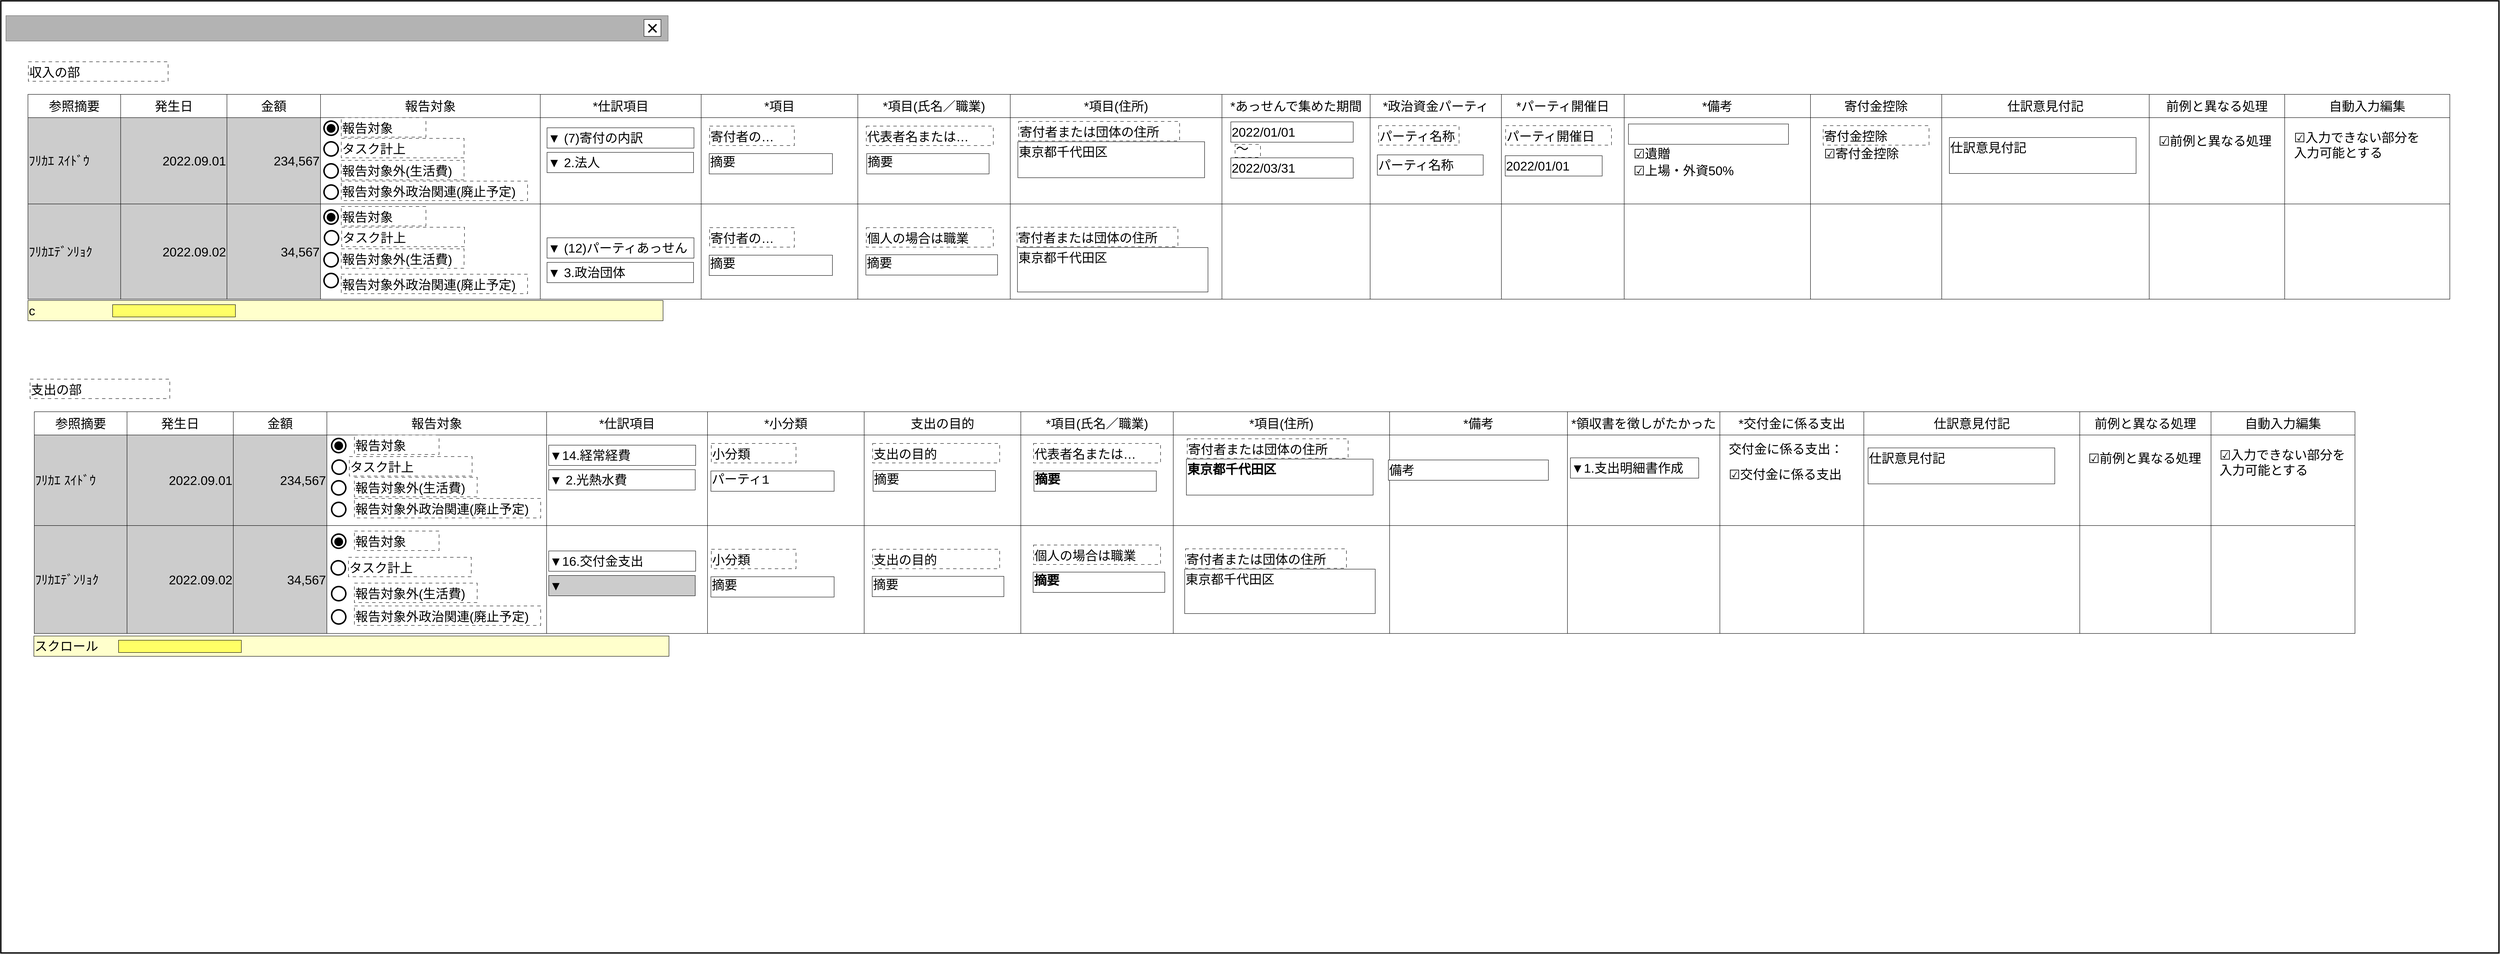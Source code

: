 <mxfile version="23.1.5" type="device">
  <diagram name="ページ1" id="LE8fIzdrHe0wcv1LTvfw">
    <mxGraphModel dx="8500" dy="6220" grid="1" gridSize="10" guides="1" tooltips="1" connect="1" arrows="1" fold="1" page="1" pageScale="1" pageWidth="1600" pageHeight="1200" math="0" shadow="0">
      <root>
        <mxCell id="0" />
        <mxCell id="cFaB45KztUIKXS-_cTrr-4" value="背景" style="locked=1;" parent="0" />
        <mxCell id="cFaB45KztUIKXS-_cTrr-5" value="" style="rounded=0;whiteSpace=wrap;html=1;strokeWidth=3;" parent="cFaB45KztUIKXS-_cTrr-4" vertex="1">
          <mxGeometry x="24" y="-1132" width="1556" height="1180" as="geometry" />
        </mxCell>
        <mxCell id="cFaB45KztUIKXS-_cTrr-8" value="" style="rounded=0;whiteSpace=wrap;html=1;" parent="cFaB45KztUIKXS-_cTrr-4" vertex="1">
          <mxGeometry x="853" y="-463" width="120" height="60" as="geometry" />
        </mxCell>
        <mxCell id="cFaB45KztUIKXS-_cTrr-9" value="ウインドウ" style="locked=1;" parent="0" />
        <mxCell id="cFaB45KztUIKXS-_cTrr-10" value="" style="rounded=0;whiteSpace=wrap;html=1;strokeWidth=3;" parent="cFaB45KztUIKXS-_cTrr-9" vertex="1">
          <mxGeometry x="10" y="-1160" width="5900" height="2250" as="geometry" />
        </mxCell>
        <mxCell id="cFaB45KztUIKXS-_cTrr-11" value="" style="rounded=0;whiteSpace=wrap;html=1;fillColor=#B3B3B3;fontColor=#333333;strokeColor=#666666;" parent="cFaB45KztUIKXS-_cTrr-9" vertex="1">
          <mxGeometry x="22" y="-1125" width="1564" height="60" as="geometry" />
        </mxCell>
        <mxCell id="cFaB45KztUIKXS-_cTrr-12" value="&lt;font style=&quot;font-size: 48px;&quot;&gt;×&lt;/font&gt;" style="rounded=0;whiteSpace=wrap;html=1;" parent="cFaB45KztUIKXS-_cTrr-9" vertex="1">
          <mxGeometry x="1529" y="-1116" width="40" height="40" as="geometry" />
        </mxCell>
        <mxCell id="cFaB45KztUIKXS-_cTrr-14" value="名称未設定レイヤ" style="" parent="0" />
        <mxCell id="35Jxl4VPEfu9oCo5N5gf-0" value="&lt;div style=&quot;&quot;&gt;&lt;font style=&quot;font-size: 30px;&quot;&gt;c&lt;/font&gt;&lt;/div&gt;" style="rounded=0;whiteSpace=wrap;html=1;align=left;verticalAlign=top;fillColor=#FFFFCC;" parent="cFaB45KztUIKXS-_cTrr-14" vertex="1">
          <mxGeometry x="74" y="-452" width="1500" height="48" as="geometry" />
        </mxCell>
        <mxCell id="35Jxl4VPEfu9oCo5N5gf-1" value="&lt;div style=&quot;&quot;&gt;&lt;br&gt;&lt;/div&gt;" style="rounded=0;whiteSpace=wrap;html=1;align=left;verticalAlign=top;fillColor=#FFFF66;" parent="cFaB45KztUIKXS-_cTrr-14" vertex="1">
          <mxGeometry x="274" y="-442" width="290" height="29" as="geometry" />
        </mxCell>
        <mxCell id="35Jxl4VPEfu9oCo5N5gf-2" value="&lt;span style=&quot;font-size: 30px;&quot;&gt;収入の部&lt;/span&gt;" style="rounded=0;whiteSpace=wrap;html=1;align=left;dashed=1;dashPattern=8 8;verticalAlign=bottom;" parent="cFaB45KztUIKXS-_cTrr-14" vertex="1">
          <mxGeometry x="75" y="-1016" width="330" height="46" as="geometry" />
        </mxCell>
        <mxCell id="35Jxl4VPEfu9oCo5N5gf-3" value="" style="childLayout=tableLayout;recursiveResize=0;shadow=0;fillColor=default;align=left;" parent="cFaB45KztUIKXS-_cTrr-14" vertex="1">
          <mxGeometry x="74" y="-939" width="5720" height="484.0" as="geometry" />
        </mxCell>
        <mxCell id="35Jxl4VPEfu9oCo5N5gf-4" value="" style="shape=tableRow;horizontal=0;startSize=0;swimlaneHead=0;swimlaneBody=0;top=0;left=0;bottom=0;right=0;dropTarget=0;collapsible=0;recursiveResize=0;expand=0;fontStyle=0;fillColor=none;strokeColor=inherit;" parent="35Jxl4VPEfu9oCo5N5gf-3" vertex="1">
          <mxGeometry width="5720" height="55" as="geometry" />
        </mxCell>
        <mxCell id="35Jxl4VPEfu9oCo5N5gf-5" value="&lt;span style=&quot;font-size: 30px;&quot;&gt;参照摘要&lt;/span&gt;" style="connectable=0;recursiveResize=0;strokeColor=inherit;fillColor=none;align=center;whiteSpace=wrap;html=1;" parent="35Jxl4VPEfu9oCo5N5gf-4" vertex="1">
          <mxGeometry width="219" height="55" as="geometry">
            <mxRectangle width="219" height="55" as="alternateBounds" />
          </mxGeometry>
        </mxCell>
        <mxCell id="35Jxl4VPEfu9oCo5N5gf-6" value="&lt;span style=&quot;font-size: 30px;&quot;&gt;発生日&lt;/span&gt;" style="connectable=0;recursiveResize=0;strokeColor=inherit;fillColor=none;align=center;whiteSpace=wrap;html=1;" parent="35Jxl4VPEfu9oCo5N5gf-4" vertex="1">
          <mxGeometry x="219" width="251" height="55" as="geometry">
            <mxRectangle width="251" height="55" as="alternateBounds" />
          </mxGeometry>
        </mxCell>
        <mxCell id="35Jxl4VPEfu9oCo5N5gf-7" value="&lt;font style=&quot;font-size: 30px;&quot;&gt;金額&lt;/font&gt;" style="connectable=0;recursiveResize=0;strokeColor=inherit;fillColor=none;align=center;whiteSpace=wrap;html=1;" parent="35Jxl4VPEfu9oCo5N5gf-4" vertex="1">
          <mxGeometry x="470" width="221" height="55" as="geometry">
            <mxRectangle width="221" height="55" as="alternateBounds" />
          </mxGeometry>
        </mxCell>
        <mxCell id="35Jxl4VPEfu9oCo5N5gf-8" value="&lt;span style=&quot;font-size: 30px;&quot;&gt;報告対象&lt;/span&gt;" style="connectable=0;recursiveResize=0;strokeColor=inherit;fillColor=none;align=center;whiteSpace=wrap;html=1;" parent="35Jxl4VPEfu9oCo5N5gf-4" vertex="1">
          <mxGeometry x="691" width="519" height="55" as="geometry">
            <mxRectangle width="519" height="55" as="alternateBounds" />
          </mxGeometry>
        </mxCell>
        <mxCell id="35Jxl4VPEfu9oCo5N5gf-9" value="&lt;font style=&quot;font-size: 30px;&quot;&gt;*仕訳項目&lt;/font&gt;" style="connectable=0;recursiveResize=0;strokeColor=inherit;fillColor=none;align=center;whiteSpace=wrap;html=1;" parent="35Jxl4VPEfu9oCo5N5gf-4" vertex="1">
          <mxGeometry x="1210" width="380" height="55" as="geometry">
            <mxRectangle width="380" height="55" as="alternateBounds" />
          </mxGeometry>
        </mxCell>
        <mxCell id="35Jxl4VPEfu9oCo5N5gf-10" value="&lt;span style=&quot;font-size: 30px;&quot;&gt;*項目&lt;/span&gt;" style="connectable=0;recursiveResize=0;strokeColor=inherit;fillColor=none;align=center;whiteSpace=wrap;html=1;" parent="35Jxl4VPEfu9oCo5N5gf-4" vertex="1">
          <mxGeometry x="1590" width="370" height="55" as="geometry">
            <mxRectangle width="370" height="55" as="alternateBounds" />
          </mxGeometry>
        </mxCell>
        <mxCell id="35Jxl4VPEfu9oCo5N5gf-11" value="&lt;span style=&quot;font-size: 30px;&quot;&gt;*項目(氏名／職業)&lt;/span&gt;" style="connectable=0;recursiveResize=0;strokeColor=inherit;fillColor=none;align=center;whiteSpace=wrap;html=1;" parent="35Jxl4VPEfu9oCo5N5gf-4" vertex="1">
          <mxGeometry x="1960" width="360" height="55" as="geometry">
            <mxRectangle width="360" height="55" as="alternateBounds" />
          </mxGeometry>
        </mxCell>
        <mxCell id="35Jxl4VPEfu9oCo5N5gf-12" value="&lt;font style=&quot;font-size: 30px;&quot;&gt;*項目(住所)&lt;/font&gt;" style="connectable=0;recursiveResize=0;strokeColor=inherit;fillColor=none;align=center;whiteSpace=wrap;html=1;" parent="35Jxl4VPEfu9oCo5N5gf-4" vertex="1">
          <mxGeometry x="2320" width="500" height="55" as="geometry">
            <mxRectangle width="500" height="55" as="alternateBounds" />
          </mxGeometry>
        </mxCell>
        <mxCell id="35Jxl4VPEfu9oCo5N5gf-13" value="&lt;font style=&quot;font-size: 30px;&quot;&gt;*あっせんで集めた期間&lt;/font&gt;" style="connectable=0;recursiveResize=0;strokeColor=inherit;fillColor=none;align=center;whiteSpace=wrap;html=1;" parent="35Jxl4VPEfu9oCo5N5gf-4" vertex="1">
          <mxGeometry x="2820" width="350" height="55" as="geometry">
            <mxRectangle width="350" height="55" as="alternateBounds" />
          </mxGeometry>
        </mxCell>
        <mxCell id="35Jxl4VPEfu9oCo5N5gf-14" value="&lt;font style=&quot;font-size: 30px;&quot;&gt;*政治資金パーティ&lt;/font&gt;" style="connectable=0;recursiveResize=0;strokeColor=inherit;fillColor=none;align=center;whiteSpace=wrap;html=1;" parent="35Jxl4VPEfu9oCo5N5gf-4" vertex="1">
          <mxGeometry x="3170" width="310" height="55" as="geometry">
            <mxRectangle width="310" height="55" as="alternateBounds" />
          </mxGeometry>
        </mxCell>
        <mxCell id="35Jxl4VPEfu9oCo5N5gf-89" value="&lt;font style=&quot;font-size: 30px;&quot;&gt;*パーティ開催日&lt;/font&gt;" style="connectable=0;recursiveResize=0;strokeColor=inherit;fillColor=none;align=center;whiteSpace=wrap;html=1;" parent="35Jxl4VPEfu9oCo5N5gf-4" vertex="1">
          <mxGeometry x="3480" width="290" height="55" as="geometry">
            <mxRectangle width="290" height="55" as="alternateBounds" />
          </mxGeometry>
        </mxCell>
        <mxCell id="35Jxl4VPEfu9oCo5N5gf-98" value="&lt;font style=&quot;font-size: 30px;&quot;&gt;*備考&lt;/font&gt;" style="connectable=0;recursiveResize=0;strokeColor=inherit;fillColor=none;align=center;whiteSpace=wrap;html=1;" parent="35Jxl4VPEfu9oCo5N5gf-4" vertex="1">
          <mxGeometry x="3770" width="440" height="55" as="geometry">
            <mxRectangle width="440" height="55" as="alternateBounds" />
          </mxGeometry>
        </mxCell>
        <mxCell id="35Jxl4VPEfu9oCo5N5gf-95" value="&lt;font style=&quot;font-size: 30px;&quot;&gt;寄付金控除&lt;/font&gt;" style="connectable=0;recursiveResize=0;strokeColor=inherit;fillColor=none;align=center;whiteSpace=wrap;html=1;" parent="35Jxl4VPEfu9oCo5N5gf-4" vertex="1">
          <mxGeometry x="4210" width="310" height="55" as="geometry">
            <mxRectangle width="310" height="55" as="alternateBounds" />
          </mxGeometry>
        </mxCell>
        <mxCell id="35Jxl4VPEfu9oCo5N5gf-92" value="&lt;font style=&quot;font-size: 30px;&quot;&gt;仕訳意見付記&lt;/font&gt;" style="connectable=0;recursiveResize=0;strokeColor=inherit;fillColor=none;align=center;whiteSpace=wrap;html=1;" parent="35Jxl4VPEfu9oCo5N5gf-4" vertex="1">
          <mxGeometry x="4520" width="490" height="55" as="geometry">
            <mxRectangle width="490" height="55" as="alternateBounds" />
          </mxGeometry>
        </mxCell>
        <mxCell id="35Jxl4VPEfu9oCo5N5gf-104" value="&lt;font style=&quot;font-size: 30px;&quot;&gt;前例と異なる処理&lt;/font&gt;" style="connectable=0;recursiveResize=0;strokeColor=inherit;fillColor=none;align=center;whiteSpace=wrap;html=1;" parent="35Jxl4VPEfu9oCo5N5gf-4" vertex="1">
          <mxGeometry x="5010" width="320" height="55" as="geometry">
            <mxRectangle width="320" height="55" as="alternateBounds" />
          </mxGeometry>
        </mxCell>
        <mxCell id="35Jxl4VPEfu9oCo5N5gf-101" value="&lt;font style=&quot;font-size: 30px;&quot;&gt;自動入力編集&lt;/font&gt;" style="connectable=0;recursiveResize=0;strokeColor=inherit;fillColor=none;align=center;whiteSpace=wrap;html=1;" parent="35Jxl4VPEfu9oCo5N5gf-4" vertex="1">
          <mxGeometry x="5330" width="390" height="55" as="geometry">
            <mxRectangle width="390" height="55" as="alternateBounds" />
          </mxGeometry>
        </mxCell>
        <mxCell id="35Jxl4VPEfu9oCo5N5gf-15" style="shape=tableRow;horizontal=0;startSize=0;swimlaneHead=0;swimlaneBody=0;top=0;left=0;bottom=0;right=0;dropTarget=0;collapsible=0;recursiveResize=0;expand=0;fontStyle=0;fillColor=none;strokeColor=inherit;" parent="35Jxl4VPEfu9oCo5N5gf-3" vertex="1">
          <mxGeometry y="55" width="5720" height="204" as="geometry" />
        </mxCell>
        <mxCell id="35Jxl4VPEfu9oCo5N5gf-16" value="&lt;span style=&quot;font-size: 30px;&quot;&gt;ﾌﾘｶｴ ｽｲﾄﾞｳ&lt;/span&gt;" style="connectable=0;recursiveResize=0;strokeColor=inherit;fillColor=#CCCCCC;align=left;whiteSpace=wrap;html=1;" parent="35Jxl4VPEfu9oCo5N5gf-15" vertex="1">
          <mxGeometry width="219" height="204" as="geometry">
            <mxRectangle width="219" height="204" as="alternateBounds" />
          </mxGeometry>
        </mxCell>
        <mxCell id="35Jxl4VPEfu9oCo5N5gf-17" value="&lt;font style=&quot;font-size: 30px;&quot;&gt;2022.09.01&lt;/font&gt;" style="connectable=0;recursiveResize=0;strokeColor=inherit;fillColor=#CCCCCC;align=right;whiteSpace=wrap;html=1;" parent="35Jxl4VPEfu9oCo5N5gf-15" vertex="1">
          <mxGeometry x="219" width="251" height="204" as="geometry">
            <mxRectangle width="251" height="204" as="alternateBounds" />
          </mxGeometry>
        </mxCell>
        <mxCell id="35Jxl4VPEfu9oCo5N5gf-18" value="&lt;font style=&quot;font-size: 30px;&quot;&gt;234,567&lt;/font&gt;" style="connectable=0;recursiveResize=0;align=right;whiteSpace=wrap;html=1;fillColor=#CCCCCC;" parent="35Jxl4VPEfu9oCo5N5gf-15" vertex="1">
          <mxGeometry x="470" width="221" height="204" as="geometry">
            <mxRectangle width="221" height="204" as="alternateBounds" />
          </mxGeometry>
        </mxCell>
        <mxCell id="35Jxl4VPEfu9oCo5N5gf-19" value="" style="connectable=0;recursiveResize=0;strokeColor=inherit;fillColor=none;align=center;whiteSpace=wrap;html=1;" parent="35Jxl4VPEfu9oCo5N5gf-15" vertex="1">
          <mxGeometry x="691" width="519" height="204" as="geometry">
            <mxRectangle width="519" height="204" as="alternateBounds" />
          </mxGeometry>
        </mxCell>
        <mxCell id="35Jxl4VPEfu9oCo5N5gf-20" style="connectable=0;recursiveResize=0;strokeColor=inherit;fillColor=none;align=center;whiteSpace=wrap;html=1;" parent="35Jxl4VPEfu9oCo5N5gf-15" vertex="1">
          <mxGeometry x="1210" width="380" height="204" as="geometry">
            <mxRectangle width="380" height="204" as="alternateBounds" />
          </mxGeometry>
        </mxCell>
        <mxCell id="35Jxl4VPEfu9oCo5N5gf-21" style="connectable=0;recursiveResize=0;strokeColor=inherit;fillColor=none;align=center;whiteSpace=wrap;html=1;" parent="35Jxl4VPEfu9oCo5N5gf-15" vertex="1">
          <mxGeometry x="1590" width="370" height="204" as="geometry">
            <mxRectangle width="370" height="204" as="alternateBounds" />
          </mxGeometry>
        </mxCell>
        <mxCell id="35Jxl4VPEfu9oCo5N5gf-22" style="connectable=0;recursiveResize=0;strokeColor=inherit;fillColor=none;align=center;whiteSpace=wrap;html=1;" parent="35Jxl4VPEfu9oCo5N5gf-15" vertex="1">
          <mxGeometry x="1960" width="360" height="204" as="geometry">
            <mxRectangle width="360" height="204" as="alternateBounds" />
          </mxGeometry>
        </mxCell>
        <mxCell id="35Jxl4VPEfu9oCo5N5gf-23" style="connectable=0;recursiveResize=0;strokeColor=inherit;fillColor=none;align=center;whiteSpace=wrap;html=1;" parent="35Jxl4VPEfu9oCo5N5gf-15" vertex="1">
          <mxGeometry x="2320" width="500" height="204" as="geometry">
            <mxRectangle width="500" height="204" as="alternateBounds" />
          </mxGeometry>
        </mxCell>
        <mxCell id="35Jxl4VPEfu9oCo5N5gf-24" style="connectable=0;recursiveResize=0;strokeColor=inherit;fillColor=none;align=center;whiteSpace=wrap;html=1;" parent="35Jxl4VPEfu9oCo5N5gf-15" vertex="1">
          <mxGeometry x="2820" width="350" height="204" as="geometry">
            <mxRectangle width="350" height="204" as="alternateBounds" />
          </mxGeometry>
        </mxCell>
        <mxCell id="35Jxl4VPEfu9oCo5N5gf-25" style="connectable=0;recursiveResize=0;strokeColor=inherit;fillColor=none;align=center;whiteSpace=wrap;html=1;" parent="35Jxl4VPEfu9oCo5N5gf-15" vertex="1">
          <mxGeometry x="3170" width="310" height="204" as="geometry">
            <mxRectangle width="310" height="204" as="alternateBounds" />
          </mxGeometry>
        </mxCell>
        <mxCell id="35Jxl4VPEfu9oCo5N5gf-90" style="connectable=0;recursiveResize=0;strokeColor=inherit;fillColor=none;align=center;whiteSpace=wrap;html=1;" parent="35Jxl4VPEfu9oCo5N5gf-15" vertex="1">
          <mxGeometry x="3480" width="290" height="204" as="geometry">
            <mxRectangle width="290" height="204" as="alternateBounds" />
          </mxGeometry>
        </mxCell>
        <mxCell id="35Jxl4VPEfu9oCo5N5gf-99" style="connectable=0;recursiveResize=0;strokeColor=inherit;fillColor=none;align=center;whiteSpace=wrap;html=1;" parent="35Jxl4VPEfu9oCo5N5gf-15" vertex="1">
          <mxGeometry x="3770" width="440" height="204" as="geometry">
            <mxRectangle width="440" height="204" as="alternateBounds" />
          </mxGeometry>
        </mxCell>
        <mxCell id="35Jxl4VPEfu9oCo5N5gf-96" style="connectable=0;recursiveResize=0;strokeColor=inherit;fillColor=none;align=center;whiteSpace=wrap;html=1;" parent="35Jxl4VPEfu9oCo5N5gf-15" vertex="1">
          <mxGeometry x="4210" width="310" height="204" as="geometry">
            <mxRectangle width="310" height="204" as="alternateBounds" />
          </mxGeometry>
        </mxCell>
        <mxCell id="35Jxl4VPEfu9oCo5N5gf-93" style="connectable=0;recursiveResize=0;strokeColor=inherit;fillColor=none;align=center;whiteSpace=wrap;html=1;" parent="35Jxl4VPEfu9oCo5N5gf-15" vertex="1">
          <mxGeometry x="4520" width="490" height="204" as="geometry">
            <mxRectangle width="490" height="204" as="alternateBounds" />
          </mxGeometry>
        </mxCell>
        <mxCell id="35Jxl4VPEfu9oCo5N5gf-105" style="connectable=0;recursiveResize=0;strokeColor=inherit;fillColor=none;align=center;whiteSpace=wrap;html=1;" parent="35Jxl4VPEfu9oCo5N5gf-15" vertex="1">
          <mxGeometry x="5010" width="320" height="204" as="geometry">
            <mxRectangle width="320" height="204" as="alternateBounds" />
          </mxGeometry>
        </mxCell>
        <mxCell id="35Jxl4VPEfu9oCo5N5gf-102" style="connectable=0;recursiveResize=0;strokeColor=inherit;fillColor=none;align=center;whiteSpace=wrap;html=1;" parent="35Jxl4VPEfu9oCo5N5gf-15" vertex="1">
          <mxGeometry x="5330" width="390" height="204" as="geometry">
            <mxRectangle width="390" height="204" as="alternateBounds" />
          </mxGeometry>
        </mxCell>
        <mxCell id="35Jxl4VPEfu9oCo5N5gf-26" style="shape=tableRow;horizontal=0;startSize=0;swimlaneHead=0;swimlaneBody=0;top=0;left=0;bottom=0;right=0;dropTarget=0;collapsible=0;recursiveResize=0;expand=0;fontStyle=0;fillColor=none;strokeColor=inherit;" parent="35Jxl4VPEfu9oCo5N5gf-3" vertex="1">
          <mxGeometry y="259" width="5720" height="225" as="geometry" />
        </mxCell>
        <mxCell id="35Jxl4VPEfu9oCo5N5gf-27" value="&lt;font style=&quot;font-size: 30px;&quot;&gt;ﾌﾘｶｴﾃﾞﾝﾘｮｸ&lt;/font&gt;" style="connectable=0;recursiveResize=0;strokeColor=inherit;fillColor=#CCCCCC;align=left;whiteSpace=wrap;html=1;" parent="35Jxl4VPEfu9oCo5N5gf-26" vertex="1">
          <mxGeometry width="219" height="225" as="geometry">
            <mxRectangle width="219" height="225" as="alternateBounds" />
          </mxGeometry>
        </mxCell>
        <mxCell id="35Jxl4VPEfu9oCo5N5gf-28" value="&lt;font style=&quot;font-size: 30px;&quot;&gt;2022.09.02&lt;/font&gt;" style="connectable=0;recursiveResize=0;strokeColor=inherit;fillColor=#CCCCCC;align=right;whiteSpace=wrap;html=1;" parent="35Jxl4VPEfu9oCo5N5gf-26" vertex="1">
          <mxGeometry x="219" width="251" height="225" as="geometry">
            <mxRectangle width="251" height="225" as="alternateBounds" />
          </mxGeometry>
        </mxCell>
        <mxCell id="35Jxl4VPEfu9oCo5N5gf-29" value="&lt;font style=&quot;font-size: 30px;&quot;&gt;34,567&lt;/font&gt;" style="connectable=0;recursiveResize=0;strokeColor=inherit;fillColor=#CCCCCC;align=right;whiteSpace=wrap;html=1;" parent="35Jxl4VPEfu9oCo5N5gf-26" vertex="1">
          <mxGeometry x="470" width="221" height="225" as="geometry">
            <mxRectangle width="221" height="225" as="alternateBounds" />
          </mxGeometry>
        </mxCell>
        <mxCell id="35Jxl4VPEfu9oCo5N5gf-30" value="" style="connectable=0;recursiveResize=0;strokeColor=inherit;fillColor=none;align=center;whiteSpace=wrap;html=1;" parent="35Jxl4VPEfu9oCo5N5gf-26" vertex="1">
          <mxGeometry x="691" width="519" height="225" as="geometry">
            <mxRectangle width="519" height="225" as="alternateBounds" />
          </mxGeometry>
        </mxCell>
        <mxCell id="35Jxl4VPEfu9oCo5N5gf-31" style="connectable=0;recursiveResize=0;strokeColor=inherit;fillColor=none;align=center;whiteSpace=wrap;html=1;" parent="35Jxl4VPEfu9oCo5N5gf-26" vertex="1">
          <mxGeometry x="1210" width="380" height="225" as="geometry">
            <mxRectangle width="380" height="225" as="alternateBounds" />
          </mxGeometry>
        </mxCell>
        <mxCell id="35Jxl4VPEfu9oCo5N5gf-32" style="connectable=0;recursiveResize=0;strokeColor=inherit;fillColor=none;align=center;whiteSpace=wrap;html=1;" parent="35Jxl4VPEfu9oCo5N5gf-26" vertex="1">
          <mxGeometry x="1590" width="370" height="225" as="geometry">
            <mxRectangle width="370" height="225" as="alternateBounds" />
          </mxGeometry>
        </mxCell>
        <mxCell id="35Jxl4VPEfu9oCo5N5gf-33" style="connectable=0;recursiveResize=0;strokeColor=inherit;fillColor=none;align=center;whiteSpace=wrap;html=1;" parent="35Jxl4VPEfu9oCo5N5gf-26" vertex="1">
          <mxGeometry x="1960" width="360" height="225" as="geometry">
            <mxRectangle width="360" height="225" as="alternateBounds" />
          </mxGeometry>
        </mxCell>
        <mxCell id="35Jxl4VPEfu9oCo5N5gf-34" style="connectable=0;recursiveResize=0;strokeColor=inherit;fillColor=none;align=center;whiteSpace=wrap;html=1;" parent="35Jxl4VPEfu9oCo5N5gf-26" vertex="1">
          <mxGeometry x="2320" width="500" height="225" as="geometry">
            <mxRectangle width="500" height="225" as="alternateBounds" />
          </mxGeometry>
        </mxCell>
        <mxCell id="35Jxl4VPEfu9oCo5N5gf-35" style="connectable=0;recursiveResize=0;strokeColor=inherit;fillColor=none;align=center;whiteSpace=wrap;html=1;" parent="35Jxl4VPEfu9oCo5N5gf-26" vertex="1">
          <mxGeometry x="2820" width="350" height="225" as="geometry">
            <mxRectangle width="350" height="225" as="alternateBounds" />
          </mxGeometry>
        </mxCell>
        <mxCell id="35Jxl4VPEfu9oCo5N5gf-36" style="connectable=0;recursiveResize=0;strokeColor=inherit;fillColor=none;align=center;whiteSpace=wrap;html=1;" parent="35Jxl4VPEfu9oCo5N5gf-26" vertex="1">
          <mxGeometry x="3170" width="310" height="225" as="geometry">
            <mxRectangle width="310" height="225" as="alternateBounds" />
          </mxGeometry>
        </mxCell>
        <mxCell id="35Jxl4VPEfu9oCo5N5gf-91" style="connectable=0;recursiveResize=0;strokeColor=inherit;fillColor=none;align=center;whiteSpace=wrap;html=1;" parent="35Jxl4VPEfu9oCo5N5gf-26" vertex="1">
          <mxGeometry x="3480" width="290" height="225" as="geometry">
            <mxRectangle width="290" height="225" as="alternateBounds" />
          </mxGeometry>
        </mxCell>
        <mxCell id="35Jxl4VPEfu9oCo5N5gf-100" style="connectable=0;recursiveResize=0;strokeColor=inherit;fillColor=none;align=center;whiteSpace=wrap;html=1;" parent="35Jxl4VPEfu9oCo5N5gf-26" vertex="1">
          <mxGeometry x="3770" width="440" height="225" as="geometry">
            <mxRectangle width="440" height="225" as="alternateBounds" />
          </mxGeometry>
        </mxCell>
        <mxCell id="35Jxl4VPEfu9oCo5N5gf-97" style="connectable=0;recursiveResize=0;strokeColor=inherit;fillColor=none;align=center;whiteSpace=wrap;html=1;" parent="35Jxl4VPEfu9oCo5N5gf-26" vertex="1">
          <mxGeometry x="4210" width="310" height="225" as="geometry">
            <mxRectangle width="310" height="225" as="alternateBounds" />
          </mxGeometry>
        </mxCell>
        <mxCell id="35Jxl4VPEfu9oCo5N5gf-94" style="connectable=0;recursiveResize=0;strokeColor=inherit;fillColor=none;align=center;whiteSpace=wrap;html=1;" parent="35Jxl4VPEfu9oCo5N5gf-26" vertex="1">
          <mxGeometry x="4520" width="490" height="225" as="geometry">
            <mxRectangle width="490" height="225" as="alternateBounds" />
          </mxGeometry>
        </mxCell>
        <mxCell id="35Jxl4VPEfu9oCo5N5gf-106" style="connectable=0;recursiveResize=0;strokeColor=inherit;fillColor=none;align=center;whiteSpace=wrap;html=1;" parent="35Jxl4VPEfu9oCo5N5gf-26" vertex="1">
          <mxGeometry x="5010" width="320" height="225" as="geometry">
            <mxRectangle width="320" height="225" as="alternateBounds" />
          </mxGeometry>
        </mxCell>
        <mxCell id="35Jxl4VPEfu9oCo5N5gf-103" style="connectable=0;recursiveResize=0;strokeColor=inherit;fillColor=none;align=center;whiteSpace=wrap;html=1;" parent="35Jxl4VPEfu9oCo5N5gf-26" vertex="1">
          <mxGeometry x="5330" width="390" height="225" as="geometry">
            <mxRectangle width="390" height="225" as="alternateBounds" />
          </mxGeometry>
        </mxCell>
        <mxCell id="35Jxl4VPEfu9oCo5N5gf-37" value="&lt;div style=&quot;&quot;&gt;&lt;div style=&quot;font-family: &amp;quot;MS GothIc&amp;quot;, Consolas, &amp;quot;Courier New&amp;quot;, monospace, Consolas, &amp;quot;Courier New&amp;quot;, monospace; line-height: 19px;&quot;&gt;&lt;font style=&quot;font-size: 30px;&quot;&gt;摘要&lt;/font&gt;&lt;/div&gt;&lt;/div&gt;" style="rounded=0;whiteSpace=wrap;html=1;align=left;fillColor=#FFFFFF;" parent="cFaB45KztUIKXS-_cTrr-14" vertex="1">
          <mxGeometry x="2055" y="-799" width="289" height="48" as="geometry" />
        </mxCell>
        <mxCell id="35Jxl4VPEfu9oCo5N5gf-39" value="&lt;div style=&quot;&quot;&gt;&lt;font style=&quot;font-size: 30px;&quot;&gt;▼ (7)&lt;/font&gt;&lt;font style=&quot;font-size: 30px;&quot;&gt;寄付の内訳&lt;/font&gt;&lt;/div&gt;" style="rounded=0;whiteSpace=wrap;html=1;align=left;" parent="cFaB45KztUIKXS-_cTrr-14" vertex="1">
          <mxGeometry x="1300" y="-860" width="347" height="48" as="geometry" />
        </mxCell>
        <mxCell id="35Jxl4VPEfu9oCo5N5gf-40" value="&lt;div style=&quot;&quot;&gt;&lt;font style=&quot;font-size: 30px;&quot;&gt;▼ 2.法人&lt;/font&gt;&lt;/div&gt;" style="rounded=0;whiteSpace=wrap;html=1;align=left;" parent="cFaB45KztUIKXS-_cTrr-14" vertex="1">
          <mxGeometry x="1300" y="-802" width="346" height="48" as="geometry" />
        </mxCell>
        <mxCell id="35Jxl4VPEfu9oCo5N5gf-41" value="&lt;div style=&quot;&quot;&gt;&lt;font style=&quot;font-size: 30px;&quot;&gt;パーティ名称&lt;/font&gt;&lt;/div&gt;" style="rounded=0;whiteSpace=wrap;html=1;align=left;verticalAlign=top;fillColor=#FFFFFF;" parent="cFaB45KztUIKXS-_cTrr-14" vertex="1">
          <mxGeometry x="3261" y="-796" width="250" height="48" as="geometry" />
        </mxCell>
        <mxCell id="35Jxl4VPEfu9oCo5N5gf-42" value="&lt;font style=&quot;font-size: 30px;&quot;&gt;☑遺贈&lt;/font&gt;" style="text;html=1;strokeColor=none;fillColor=none;align=left;verticalAlign=middle;whiteSpace=wrap;rounded=0;" parent="cFaB45KztUIKXS-_cTrr-14" vertex="1">
          <mxGeometry x="3864" y="-829" width="320" height="60" as="geometry" />
        </mxCell>
        <mxCell id="35Jxl4VPEfu9oCo5N5gf-43" value="&lt;div style=&quot;&quot;&gt;&lt;div style=&quot;font-family: &amp;quot;MS GothIc&amp;quot;, Consolas, &amp;quot;Courier New&amp;quot;, monospace, Consolas, &amp;quot;Courier New&amp;quot;, monospace; line-height: 19px;&quot;&gt;&lt;font style=&quot;font-size: 30px;&quot;&gt;摘要&lt;/font&gt;&lt;/div&gt;&lt;/div&gt;" style="rounded=0;whiteSpace=wrap;html=1;align=left;" parent="cFaB45KztUIKXS-_cTrr-14" vertex="1">
          <mxGeometry x="2053" y="-560" width="311" height="48" as="geometry" />
        </mxCell>
        <mxCell id="35Jxl4VPEfu9oCo5N5gf-45" value="&lt;div style=&quot;&quot;&gt;&lt;font style=&quot;font-size: 30px;&quot;&gt;▼ (12)&lt;/font&gt;&lt;font style=&quot;font-size: 30px;&quot;&gt;パーティあっせん&lt;/font&gt;&lt;/div&gt;" style="rounded=0;whiteSpace=wrap;html=1;align=left;" parent="cFaB45KztUIKXS-_cTrr-14" vertex="1">
          <mxGeometry x="1300" y="-600" width="347" height="48" as="geometry" />
        </mxCell>
        <mxCell id="35Jxl4VPEfu9oCo5N5gf-46" value="&lt;div style=&quot;&quot;&gt;&lt;font style=&quot;font-size: 30px;&quot;&gt;▼ 3.政治団体&lt;/font&gt;&lt;/div&gt;" style="rounded=0;whiteSpace=wrap;html=1;align=left;" parent="cFaB45KztUIKXS-_cTrr-14" vertex="1">
          <mxGeometry x="1300" y="-542" width="346" height="48" as="geometry" />
        </mxCell>
        <mxCell id="35Jxl4VPEfu9oCo5N5gf-47" value="&lt;div style=&quot;&quot;&gt;&lt;br&gt;&lt;/div&gt;" style="rounded=0;whiteSpace=wrap;html=1;align=left;verticalAlign=top;fillColor=#FFFFFF;" parent="cFaB45KztUIKXS-_cTrr-14" vertex="1">
          <mxGeometry x="3854" y="-869" width="378" height="48" as="geometry" />
        </mxCell>
        <mxCell id="35Jxl4VPEfu9oCo5N5gf-48" value="&lt;font style=&quot;font-size: 30px;&quot;&gt;☑上場・外資50%&lt;/font&gt;" style="text;html=1;strokeColor=none;fillColor=none;align=left;verticalAlign=middle;whiteSpace=wrap;rounded=0;" parent="cFaB45KztUIKXS-_cTrr-14" vertex="1">
          <mxGeometry x="3864" y="-789" width="320" height="60" as="geometry" />
        </mxCell>
        <mxCell id="35Jxl4VPEfu9oCo5N5gf-51" value="&lt;span style=&quot;font-size: 30px;&quot;&gt;東京都千代田区&lt;br&gt;&lt;/span&gt;" style="rounded=0;whiteSpace=wrap;html=1;align=left;fillColor=none;verticalAlign=top;" parent="cFaB45KztUIKXS-_cTrr-14" vertex="1">
          <mxGeometry x="2412" y="-827" width="441" height="85" as="geometry" />
        </mxCell>
        <mxCell id="35Jxl4VPEfu9oCo5N5gf-52" value="&lt;span style=&quot;font-size: 30px;&quot;&gt;東京都千代田区&lt;br&gt;&lt;/span&gt;" style="rounded=0;whiteSpace=wrap;html=1;align=left;fillColor=none;verticalAlign=top;" parent="cFaB45KztUIKXS-_cTrr-14" vertex="1">
          <mxGeometry x="2411" y="-577" width="450" height="105" as="geometry" />
        </mxCell>
        <mxCell id="35Jxl4VPEfu9oCo5N5gf-57" value="&lt;font style=&quot;font-size: 84px;&quot;&gt;○&lt;/font&gt;" style="text;html=1;strokeColor=none;fillColor=none;align=center;verticalAlign=middle;whiteSpace=wrap;rounded=0;fontSize=60;" parent="cFaB45KztUIKXS-_cTrr-14" vertex="1">
          <mxGeometry x="760" y="-878" width="60" height="30" as="geometry" />
        </mxCell>
        <mxCell id="35Jxl4VPEfu9oCo5N5gf-58" value="&lt;font style=&quot;font-size: 48px;&quot;&gt;●&lt;/font&gt;" style="text;html=1;strokeColor=none;fillColor=none;align=center;verticalAlign=middle;whiteSpace=wrap;rounded=0;fontSize=48;" parent="cFaB45KztUIKXS-_cTrr-14" vertex="1">
          <mxGeometry x="760" y="-877" width="60" height="30" as="geometry" />
        </mxCell>
        <mxCell id="35Jxl4VPEfu9oCo5N5gf-59" value="&lt;font style=&quot;font-size: 84px;&quot;&gt;○&lt;/font&gt;" style="text;html=1;strokeColor=none;fillColor=none;align=center;verticalAlign=middle;whiteSpace=wrap;rounded=0;fontSize=60;" parent="cFaB45KztUIKXS-_cTrr-14" vertex="1">
          <mxGeometry x="760" y="-777" width="60" height="30" as="geometry" />
        </mxCell>
        <mxCell id="35Jxl4VPEfu9oCo5N5gf-61" value="&lt;font style=&quot;font-size: 84px;&quot;&gt;○&lt;/font&gt;" style="text;html=1;strokeColor=none;fillColor=none;align=center;verticalAlign=middle;whiteSpace=wrap;rounded=0;fontSize=60;" parent="cFaB45KztUIKXS-_cTrr-14" vertex="1">
          <mxGeometry x="760" y="-727" width="60" height="30" as="geometry" />
        </mxCell>
        <mxCell id="35Jxl4VPEfu9oCo5N5gf-63" value="&lt;span style=&quot;font-size: 30px;&quot;&gt;報告対象&lt;/span&gt;" style="rounded=0;whiteSpace=wrap;html=1;align=left;dashed=1;dashPattern=8 8;verticalAlign=bottom;" parent="cFaB45KztUIKXS-_cTrr-14" vertex="1">
          <mxGeometry x="814" y="-884" width="200" height="46" as="geometry" />
        </mxCell>
        <mxCell id="35Jxl4VPEfu9oCo5N5gf-64" value="&lt;span style=&quot;font-size: 30px;&quot;&gt;報告対象外(生活費)&lt;/span&gt;" style="rounded=0;whiteSpace=wrap;html=1;align=left;dashed=1;dashPattern=8 8;verticalAlign=bottom;" parent="cFaB45KztUIKXS-_cTrr-14" vertex="1">
          <mxGeometry x="814" y="-783" width="290" height="46" as="geometry" />
        </mxCell>
        <mxCell id="35Jxl4VPEfu9oCo5N5gf-65" value="&lt;span style=&quot;font-size: 30px;&quot;&gt;報告対象外政治関連(廃止予定)&lt;/span&gt;" style="rounded=0;whiteSpace=wrap;html=1;align=left;dashed=1;dashPattern=8 8;verticalAlign=bottom;" parent="cFaB45KztUIKXS-_cTrr-14" vertex="1">
          <mxGeometry x="814" y="-734" width="440" height="46" as="geometry" />
        </mxCell>
        <mxCell id="35Jxl4VPEfu9oCo5N5gf-70" value="&lt;font style=&quot;font-size: 84px;&quot;&gt;○&lt;/font&gt;" style="text;html=1;strokeColor=none;fillColor=none;align=center;verticalAlign=middle;whiteSpace=wrap;rounded=0;fontSize=60;" parent="cFaB45KztUIKXS-_cTrr-14" vertex="1">
          <mxGeometry x="760" y="-668" width="60" height="30" as="geometry" />
        </mxCell>
        <mxCell id="35Jxl4VPEfu9oCo5N5gf-71" value="&lt;font style=&quot;font-size: 48px;&quot;&gt;●&lt;/font&gt;" style="text;html=1;strokeColor=none;fillColor=none;align=center;verticalAlign=middle;whiteSpace=wrap;rounded=0;fontSize=48;" parent="cFaB45KztUIKXS-_cTrr-14" vertex="1">
          <mxGeometry x="760" y="-667" width="60" height="30" as="geometry" />
        </mxCell>
        <mxCell id="35Jxl4VPEfu9oCo5N5gf-72" value="&lt;font style=&quot;font-size: 84px;&quot;&gt;○&lt;/font&gt;" style="text;html=1;strokeColor=none;fillColor=none;align=center;verticalAlign=middle;whiteSpace=wrap;rounded=0;fontSize=60;" parent="cFaB45KztUIKXS-_cTrr-14" vertex="1">
          <mxGeometry x="760" y="-518" width="60" height="30" as="geometry" />
        </mxCell>
        <mxCell id="35Jxl4VPEfu9oCo5N5gf-73" value="&lt;font style=&quot;font-size: 84px;&quot;&gt;○&lt;/font&gt;" style="text;html=1;strokeColor=none;fillColor=none;align=center;verticalAlign=middle;whiteSpace=wrap;rounded=0;fontSize=60;" parent="cFaB45KztUIKXS-_cTrr-14" vertex="1">
          <mxGeometry x="760" y="-567" width="60" height="30" as="geometry" />
        </mxCell>
        <mxCell id="35Jxl4VPEfu9oCo5N5gf-74" value="&lt;span style=&quot;font-size: 30px;&quot;&gt;報告対象&lt;/span&gt;" style="rounded=0;whiteSpace=wrap;html=1;align=left;dashed=1;dashPattern=8 8;verticalAlign=bottom;" parent="cFaB45KztUIKXS-_cTrr-14" vertex="1">
          <mxGeometry x="814" y="-674" width="200" height="46" as="geometry" />
        </mxCell>
        <mxCell id="35Jxl4VPEfu9oCo5N5gf-75" value="&lt;span style=&quot;font-size: 30px;&quot;&gt;報告対象外(生活費)&lt;/span&gt;" style="rounded=0;whiteSpace=wrap;html=1;align=left;dashed=1;dashPattern=8 8;verticalAlign=bottom;" parent="cFaB45KztUIKXS-_cTrr-14" vertex="1">
          <mxGeometry x="814" y="-574" width="290" height="46" as="geometry" />
        </mxCell>
        <mxCell id="35Jxl4VPEfu9oCo5N5gf-76" value="&lt;span style=&quot;font-size: 30px;&quot;&gt;報告対象外政治関連(廃止予定)&lt;/span&gt;" style="rounded=0;whiteSpace=wrap;html=1;align=left;dashed=1;dashPattern=8 8;verticalAlign=bottom;" parent="cFaB45KztUIKXS-_cTrr-14" vertex="1">
          <mxGeometry x="814" y="-514" width="440" height="46" as="geometry" />
        </mxCell>
        <mxCell id="35Jxl4VPEfu9oCo5N5gf-77" value="&lt;span style=&quot;font-size: 30px;&quot;&gt;寄付者の…&lt;/span&gt;" style="rounded=0;whiteSpace=wrap;html=1;align=left;dashed=1;dashPattern=8 8;verticalAlign=bottom;" parent="cFaB45KztUIKXS-_cTrr-14" vertex="1">
          <mxGeometry x="1684" y="-864" width="200" height="46" as="geometry" />
        </mxCell>
        <mxCell id="35Jxl4VPEfu9oCo5N5gf-78" value="&lt;span style=&quot;font-size: 30px;&quot;&gt;寄付者の…&lt;/span&gt;" style="rounded=0;whiteSpace=wrap;html=1;align=left;dashed=1;dashPattern=8 8;verticalAlign=bottom;" parent="cFaB45KztUIKXS-_cTrr-14" vertex="1">
          <mxGeometry x="1684" y="-624" width="200" height="46" as="geometry" />
        </mxCell>
        <mxCell id="35Jxl4VPEfu9oCo5N5gf-79" value="&lt;div style=&quot;&quot;&gt;&lt;div style=&quot;font-family: &amp;quot;MS GothIc&amp;quot;, Consolas, &amp;quot;Courier New&amp;quot;, monospace, Consolas, &amp;quot;Courier New&amp;quot;, monospace; line-height: 19px;&quot;&gt;&lt;font style=&quot;font-size: 30px;&quot;&gt;摘要&lt;/font&gt;&lt;/div&gt;&lt;/div&gt;" style="rounded=0;whiteSpace=wrap;html=1;align=left;fillColor=#FFFFFF;" parent="cFaB45KztUIKXS-_cTrr-14" vertex="1">
          <mxGeometry x="1683" y="-799" width="291" height="48" as="geometry" />
        </mxCell>
        <mxCell id="35Jxl4VPEfu9oCo5N5gf-80" value="&lt;div style=&quot;&quot;&gt;&lt;div style=&quot;font-family: &amp;quot;MS GothIc&amp;quot;, Consolas, &amp;quot;Courier New&amp;quot;, monospace, Consolas, &amp;quot;Courier New&amp;quot;, monospace; line-height: 19px;&quot;&gt;&lt;font style=&quot;font-size: 30px;&quot;&gt;摘要&lt;/font&gt;&lt;/div&gt;&lt;/div&gt;" style="rounded=0;whiteSpace=wrap;html=1;align=left;" parent="cFaB45KztUIKXS-_cTrr-14" vertex="1">
          <mxGeometry x="1683" y="-559" width="291" height="48" as="geometry" />
        </mxCell>
        <mxCell id="35Jxl4VPEfu9oCo5N5gf-82" value="&lt;span style=&quot;font-size: 30px;&quot;&gt;代表者名または…&lt;/span&gt;" style="rounded=0;whiteSpace=wrap;html=1;align=left;dashed=1;dashPattern=8 8;verticalAlign=bottom;" parent="cFaB45KztUIKXS-_cTrr-14" vertex="1">
          <mxGeometry x="2054" y="-864" width="300" height="46" as="geometry" />
        </mxCell>
        <mxCell id="35Jxl4VPEfu9oCo5N5gf-83" value="&lt;span style=&quot;font-size: 30px;&quot;&gt;個人の場合は職業&lt;/span&gt;" style="rounded=0;whiteSpace=wrap;html=1;align=left;dashed=1;dashPattern=8 8;verticalAlign=bottom;" parent="cFaB45KztUIKXS-_cTrr-14" vertex="1">
          <mxGeometry x="2054" y="-624" width="300" height="46" as="geometry" />
        </mxCell>
        <mxCell id="35Jxl4VPEfu9oCo5N5gf-84" value="&lt;span style=&quot;font-size: 30px;&quot;&gt;寄付者または団体の住所&lt;/span&gt;" style="rounded=0;whiteSpace=wrap;html=1;align=left;dashed=1;dashPattern=8 8;verticalAlign=bottom;" parent="cFaB45KztUIKXS-_cTrr-14" vertex="1">
          <mxGeometry x="2410" y="-625" width="380" height="46" as="geometry" />
        </mxCell>
        <mxCell id="35Jxl4VPEfu9oCo5N5gf-85" value="&lt;span style=&quot;font-size: 30px;&quot;&gt;寄付者または団体の住所&lt;/span&gt;" style="rounded=0;whiteSpace=wrap;html=1;align=left;dashed=1;dashPattern=8 8;verticalAlign=bottom;" parent="cFaB45KztUIKXS-_cTrr-14" vertex="1">
          <mxGeometry x="2414" y="-875" width="380" height="46" as="geometry" />
        </mxCell>
        <mxCell id="35Jxl4VPEfu9oCo5N5gf-86" value="&lt;span style=&quot;font-size: 30px;&quot;&gt;2022/01/01&lt;/span&gt;" style="rounded=0;whiteSpace=wrap;html=1;align=left;fillColor=#FFFFFF;" parent="cFaB45KztUIKXS-_cTrr-14" vertex="1">
          <mxGeometry x="2915" y="-874" width="289" height="48" as="geometry" />
        </mxCell>
        <mxCell id="35Jxl4VPEfu9oCo5N5gf-87" value="&lt;span style=&quot;font-size: 30px;&quot;&gt;2022/03/31&lt;br&gt;&lt;/span&gt;" style="rounded=0;whiteSpace=wrap;html=1;align=left;fillColor=#FFFFFF;" parent="cFaB45KztUIKXS-_cTrr-14" vertex="1">
          <mxGeometry x="2915" y="-789" width="289" height="48" as="geometry" />
        </mxCell>
        <mxCell id="35Jxl4VPEfu9oCo5N5gf-88" value="&lt;span style=&quot;font-size: 30px;&quot;&gt;～&lt;/span&gt;" style="rounded=0;whiteSpace=wrap;html=1;align=left;dashed=1;dashPattern=8 8;verticalAlign=bottom;" parent="cFaB45KztUIKXS-_cTrr-14" vertex="1">
          <mxGeometry x="2925" y="-821" width="60" height="31" as="geometry" />
        </mxCell>
        <mxCell id="35Jxl4VPEfu9oCo5N5gf-107" value="&lt;span style=&quot;font-size: 30px;&quot;&gt;2022/01/01&lt;/span&gt;" style="rounded=0;whiteSpace=wrap;html=1;align=left;fillColor=#FFFFFF;" parent="cFaB45KztUIKXS-_cTrr-14" vertex="1">
          <mxGeometry x="3563" y="-794" width="229" height="48" as="geometry" />
        </mxCell>
        <mxCell id="WNYb0jV4hpgvgn91d8iG-0" value="&lt;font style=&quot;font-size: 30px;&quot;&gt;☑寄付金控除&lt;/font&gt;" style="text;html=1;strokeColor=none;fillColor=none;align=left;verticalAlign=middle;whiteSpace=wrap;rounded=0;" parent="cFaB45KztUIKXS-_cTrr-14" vertex="1">
          <mxGeometry x="4314" y="-829" width="320" height="60" as="geometry" />
        </mxCell>
        <mxCell id="WNYb0jV4hpgvgn91d8iG-1" value="&lt;span style=&quot;font-size: 30px;&quot;&gt;パーティ名称&lt;/span&gt;" style="rounded=0;whiteSpace=wrap;html=1;align=left;dashed=1;dashPattern=8 8;verticalAlign=bottom;" parent="cFaB45KztUIKXS-_cTrr-14" vertex="1">
          <mxGeometry x="3264" y="-865" width="190" height="46" as="geometry" />
        </mxCell>
        <mxCell id="WNYb0jV4hpgvgn91d8iG-2" value="&lt;span style=&quot;font-size: 30px;&quot;&gt;パーティ開催日&lt;/span&gt;" style="rounded=0;whiteSpace=wrap;html=1;align=left;dashed=1;dashPattern=8 8;verticalAlign=bottom;" parent="cFaB45KztUIKXS-_cTrr-14" vertex="1">
          <mxGeometry x="3564" y="-865" width="250" height="46" as="geometry" />
        </mxCell>
        <mxCell id="WNYb0jV4hpgvgn91d8iG-3" value="&lt;span style=&quot;font-size: 30px;&quot;&gt;寄付金控除&lt;/span&gt;" style="rounded=0;whiteSpace=wrap;html=1;align=left;dashed=1;dashPattern=8 8;verticalAlign=bottom;" parent="cFaB45KztUIKXS-_cTrr-14" vertex="1">
          <mxGeometry x="4314" y="-865" width="250" height="46" as="geometry" />
        </mxCell>
        <mxCell id="WNYb0jV4hpgvgn91d8iG-4" value="&lt;span style=&quot;font-size: 30px;&quot;&gt;仕訳意見付記&lt;br&gt;&lt;/span&gt;" style="rounded=0;whiteSpace=wrap;html=1;align=left;fillColor=none;verticalAlign=top;" parent="cFaB45KztUIKXS-_cTrr-14" vertex="1">
          <mxGeometry x="4612" y="-837" width="441" height="85" as="geometry" />
        </mxCell>
        <mxCell id="WNYb0jV4hpgvgn91d8iG-5" value="&lt;font style=&quot;font-size: 30px;&quot;&gt;☑前例と異なる処理&lt;/font&gt;" style="text;html=1;strokeColor=none;fillColor=none;align=left;verticalAlign=middle;whiteSpace=wrap;rounded=0;" parent="cFaB45KztUIKXS-_cTrr-14" vertex="1">
          <mxGeometry x="5104" y="-859" width="320" height="60" as="geometry" />
        </mxCell>
        <mxCell id="WNYb0jV4hpgvgn91d8iG-6" value="&lt;font style=&quot;font-size: 30px;&quot;&gt;☑入力できない部分を入力可能とする&lt;/font&gt;" style="text;html=1;strokeColor=none;fillColor=none;align=left;verticalAlign=middle;whiteSpace=wrap;rounded=0;" parent="cFaB45KztUIKXS-_cTrr-14" vertex="1">
          <mxGeometry x="5424" y="-849" width="320" height="60" as="geometry" />
        </mxCell>
        <mxCell id="WNYb0jV4hpgvgn91d8iG-7" value="&lt;div style=&quot;&quot;&gt;&lt;font style=&quot;font-size: 30px;&quot;&gt;スクロール&lt;/font&gt;&lt;/div&gt;" style="rounded=0;whiteSpace=wrap;html=1;align=left;verticalAlign=top;fillColor=#FFFFCC;" parent="cFaB45KztUIKXS-_cTrr-14" vertex="1">
          <mxGeometry x="88" y="341" width="1500" height="48" as="geometry" />
        </mxCell>
        <mxCell id="WNYb0jV4hpgvgn91d8iG-8" value="&lt;div style=&quot;&quot;&gt;&lt;br&gt;&lt;/div&gt;" style="rounded=0;whiteSpace=wrap;html=1;align=left;verticalAlign=top;fillColor=#FFFF66;" parent="cFaB45KztUIKXS-_cTrr-14" vertex="1">
          <mxGeometry x="288" y="351" width="290" height="29" as="geometry" />
        </mxCell>
        <mxCell id="WNYb0jV4hpgvgn91d8iG-9" value="&lt;span style=&quot;font-size: 30px;&quot;&gt;支出の部&lt;/span&gt;" style="rounded=0;whiteSpace=wrap;html=1;align=left;dashed=1;dashPattern=8 8;verticalAlign=bottom;" parent="cFaB45KztUIKXS-_cTrr-14" vertex="1">
          <mxGeometry x="79" y="-266" width="330" height="46" as="geometry" />
        </mxCell>
        <mxCell id="WNYb0jV4hpgvgn91d8iG-10" value="" style="childLayout=tableLayout;recursiveResize=0;shadow=0;fillColor=default;align=left;" parent="cFaB45KztUIKXS-_cTrr-14" vertex="1">
          <mxGeometry x="89" y="-189" width="5481" height="524" as="geometry" />
        </mxCell>
        <mxCell id="WNYb0jV4hpgvgn91d8iG-11" value="" style="shape=tableRow;horizontal=0;startSize=0;swimlaneHead=0;swimlaneBody=0;top=0;left=0;bottom=0;right=0;dropTarget=0;collapsible=0;recursiveResize=0;expand=0;fontStyle=0;fillColor=none;strokeColor=inherit;" parent="WNYb0jV4hpgvgn91d8iG-10" vertex="1">
          <mxGeometry width="5481" height="55" as="geometry" />
        </mxCell>
        <mxCell id="WNYb0jV4hpgvgn91d8iG-12" value="&lt;span style=&quot;font-size: 30px;&quot;&gt;参照摘要&lt;/span&gt;" style="connectable=0;recursiveResize=0;strokeColor=inherit;fillColor=none;align=center;whiteSpace=wrap;html=1;" parent="WNYb0jV4hpgvgn91d8iG-11" vertex="1">
          <mxGeometry width="219" height="55" as="geometry">
            <mxRectangle width="219" height="55" as="alternateBounds" />
          </mxGeometry>
        </mxCell>
        <mxCell id="WNYb0jV4hpgvgn91d8iG-13" value="&lt;span style=&quot;font-size: 30px;&quot;&gt;発生日&lt;/span&gt;" style="connectable=0;recursiveResize=0;strokeColor=inherit;fillColor=none;align=center;whiteSpace=wrap;html=1;" parent="WNYb0jV4hpgvgn91d8iG-11" vertex="1">
          <mxGeometry x="219" width="251" height="55" as="geometry">
            <mxRectangle width="251" height="55" as="alternateBounds" />
          </mxGeometry>
        </mxCell>
        <mxCell id="WNYb0jV4hpgvgn91d8iG-14" value="&lt;font style=&quot;font-size: 30px;&quot;&gt;金額&lt;/font&gt;" style="connectable=0;recursiveResize=0;strokeColor=inherit;fillColor=none;align=center;whiteSpace=wrap;html=1;" parent="WNYb0jV4hpgvgn91d8iG-11" vertex="1">
          <mxGeometry x="470" width="221" height="55" as="geometry">
            <mxRectangle width="221" height="55" as="alternateBounds" />
          </mxGeometry>
        </mxCell>
        <mxCell id="WNYb0jV4hpgvgn91d8iG-15" value="&lt;span style=&quot;font-size: 30px;&quot;&gt;報告対象&lt;/span&gt;" style="connectable=0;recursiveResize=0;strokeColor=inherit;fillColor=none;align=center;whiteSpace=wrap;html=1;" parent="WNYb0jV4hpgvgn91d8iG-11" vertex="1">
          <mxGeometry x="691" width="519" height="55" as="geometry">
            <mxRectangle width="519" height="55" as="alternateBounds" />
          </mxGeometry>
        </mxCell>
        <mxCell id="WNYb0jV4hpgvgn91d8iG-16" value="&lt;font style=&quot;font-size: 30px;&quot;&gt;*仕訳項目&lt;/font&gt;" style="connectable=0;recursiveResize=0;strokeColor=inherit;fillColor=none;align=center;whiteSpace=wrap;html=1;" parent="WNYb0jV4hpgvgn91d8iG-11" vertex="1">
          <mxGeometry x="1210" width="380" height="55" as="geometry">
            <mxRectangle width="380" height="55" as="alternateBounds" />
          </mxGeometry>
        </mxCell>
        <mxCell id="WNYb0jV4hpgvgn91d8iG-17" value="&lt;span style=&quot;font-size: 30px;&quot;&gt;*小分類&lt;/span&gt;" style="connectable=0;recursiveResize=0;strokeColor=inherit;fillColor=none;align=center;whiteSpace=wrap;html=1;" parent="WNYb0jV4hpgvgn91d8iG-11" vertex="1">
          <mxGeometry x="1590" width="370" height="55" as="geometry">
            <mxRectangle width="370" height="55" as="alternateBounds" />
          </mxGeometry>
        </mxCell>
        <mxCell id="WNYb0jV4hpgvgn91d8iG-111" value="&lt;font style=&quot;font-size: 30px;&quot;&gt;支出の目的&lt;/font&gt;" style="connectable=0;recursiveResize=0;strokeColor=inherit;fillColor=none;align=center;whiteSpace=wrap;html=1;" parent="WNYb0jV4hpgvgn91d8iG-11" vertex="1">
          <mxGeometry x="1960" width="370" height="55" as="geometry">
            <mxRectangle width="370" height="55" as="alternateBounds" />
          </mxGeometry>
        </mxCell>
        <mxCell id="WNYb0jV4hpgvgn91d8iG-18" value="&lt;span style=&quot;font-size: 30px;&quot;&gt;*項目(氏名／職業)&lt;/span&gt;" style="connectable=0;recursiveResize=0;strokeColor=inherit;fillColor=none;align=center;whiteSpace=wrap;html=1;" parent="WNYb0jV4hpgvgn91d8iG-11" vertex="1">
          <mxGeometry x="2330" width="360" height="55" as="geometry">
            <mxRectangle width="360" height="55" as="alternateBounds" />
          </mxGeometry>
        </mxCell>
        <mxCell id="WNYb0jV4hpgvgn91d8iG-19" value="&lt;font style=&quot;font-size: 30px;&quot;&gt;*項目(住所)&lt;/font&gt;" style="connectable=0;recursiveResize=0;strokeColor=inherit;fillColor=none;align=center;whiteSpace=wrap;html=1;" parent="WNYb0jV4hpgvgn91d8iG-11" vertex="1">
          <mxGeometry x="2690" width="511" height="55" as="geometry">
            <mxRectangle width="511" height="55" as="alternateBounds" />
          </mxGeometry>
        </mxCell>
        <mxCell id="WNYb0jV4hpgvgn91d8iG-20" value="&lt;font style=&quot;font-size: 30px;&quot;&gt;*備考&lt;/font&gt;" style="connectable=0;recursiveResize=0;strokeColor=inherit;fillColor=none;align=center;whiteSpace=wrap;html=1;" parent="WNYb0jV4hpgvgn91d8iG-11" vertex="1">
          <mxGeometry x="3201" width="420" height="55" as="geometry">
            <mxRectangle width="420" height="55" as="alternateBounds" />
          </mxGeometry>
        </mxCell>
        <mxCell id="WNYb0jV4hpgvgn91d8iG-21" value="&lt;font style=&quot;font-size: 30px;&quot;&gt;*領収書を徴しがたかった&lt;/font&gt;" style="connectable=0;recursiveResize=0;strokeColor=inherit;fillColor=none;align=center;whiteSpace=wrap;html=1;" parent="WNYb0jV4hpgvgn91d8iG-11" vertex="1">
          <mxGeometry x="3621" width="360" height="55" as="geometry">
            <mxRectangle width="360" height="55" as="alternateBounds" />
          </mxGeometry>
        </mxCell>
        <mxCell id="WNYb0jV4hpgvgn91d8iG-22" value="&lt;font style=&quot;font-size: 30px;&quot;&gt;*交付金に係る支出&lt;/font&gt;" style="connectable=0;recursiveResize=0;strokeColor=inherit;fillColor=none;align=center;whiteSpace=wrap;html=1;" parent="WNYb0jV4hpgvgn91d8iG-11" vertex="1">
          <mxGeometry x="3981" width="340" height="55" as="geometry">
            <mxRectangle width="340" height="55" as="alternateBounds" />
          </mxGeometry>
        </mxCell>
        <mxCell id="WNYb0jV4hpgvgn91d8iG-25" value="&lt;font style=&quot;font-size: 30px;&quot;&gt;仕訳意見付記&lt;/font&gt;" style="connectable=0;recursiveResize=0;strokeColor=inherit;fillColor=none;align=center;whiteSpace=wrap;html=1;" parent="WNYb0jV4hpgvgn91d8iG-11" vertex="1">
          <mxGeometry x="4321" width="510" height="55" as="geometry">
            <mxRectangle width="510" height="55" as="alternateBounds" />
          </mxGeometry>
        </mxCell>
        <mxCell id="WNYb0jV4hpgvgn91d8iG-26" value="&lt;font style=&quot;font-size: 30px;&quot;&gt;前例と異なる処理&lt;/font&gt;" style="connectable=0;recursiveResize=0;strokeColor=inherit;fillColor=none;align=center;whiteSpace=wrap;html=1;" parent="WNYb0jV4hpgvgn91d8iG-11" vertex="1">
          <mxGeometry x="4831" width="310" height="55" as="geometry">
            <mxRectangle width="310" height="55" as="alternateBounds" />
          </mxGeometry>
        </mxCell>
        <mxCell id="WNYb0jV4hpgvgn91d8iG-27" value="&lt;font style=&quot;font-size: 30px;&quot;&gt;自動入力編集&lt;/font&gt;" style="connectable=0;recursiveResize=0;strokeColor=inherit;fillColor=none;align=center;whiteSpace=wrap;html=1;" parent="WNYb0jV4hpgvgn91d8iG-11" vertex="1">
          <mxGeometry x="5141" width="340" height="55" as="geometry">
            <mxRectangle width="340" height="55" as="alternateBounds" />
          </mxGeometry>
        </mxCell>
        <mxCell id="WNYb0jV4hpgvgn91d8iG-28" style="shape=tableRow;horizontal=0;startSize=0;swimlaneHead=0;swimlaneBody=0;top=0;left=0;bottom=0;right=0;dropTarget=0;collapsible=0;recursiveResize=0;expand=0;fontStyle=0;fillColor=none;strokeColor=inherit;" parent="WNYb0jV4hpgvgn91d8iG-10" vertex="1">
          <mxGeometry y="55" width="5481" height="214" as="geometry" />
        </mxCell>
        <mxCell id="WNYb0jV4hpgvgn91d8iG-29" value="&lt;span style=&quot;font-size: 30px;&quot;&gt;ﾌﾘｶｴ ｽｲﾄﾞｳ&lt;/span&gt;" style="connectable=0;recursiveResize=0;strokeColor=inherit;fillColor=#CCCCCC;align=left;whiteSpace=wrap;html=1;" parent="WNYb0jV4hpgvgn91d8iG-28" vertex="1">
          <mxGeometry width="219" height="214" as="geometry">
            <mxRectangle width="219" height="214" as="alternateBounds" />
          </mxGeometry>
        </mxCell>
        <mxCell id="WNYb0jV4hpgvgn91d8iG-30" value="&lt;font style=&quot;font-size: 30px;&quot;&gt;2022.09.01&lt;/font&gt;" style="connectable=0;recursiveResize=0;strokeColor=inherit;fillColor=#CCCCCC;align=right;whiteSpace=wrap;html=1;" parent="WNYb0jV4hpgvgn91d8iG-28" vertex="1">
          <mxGeometry x="219" width="251" height="214" as="geometry">
            <mxRectangle width="251" height="214" as="alternateBounds" />
          </mxGeometry>
        </mxCell>
        <mxCell id="WNYb0jV4hpgvgn91d8iG-31" value="&lt;font style=&quot;font-size: 30px;&quot;&gt;234,567&lt;/font&gt;" style="connectable=0;recursiveResize=0;align=right;whiteSpace=wrap;html=1;fillColor=#CCCCCC;" parent="WNYb0jV4hpgvgn91d8iG-28" vertex="1">
          <mxGeometry x="470" width="221" height="214" as="geometry">
            <mxRectangle width="221" height="214" as="alternateBounds" />
          </mxGeometry>
        </mxCell>
        <mxCell id="WNYb0jV4hpgvgn91d8iG-32" value="" style="connectable=0;recursiveResize=0;strokeColor=inherit;fillColor=none;align=center;whiteSpace=wrap;html=1;" parent="WNYb0jV4hpgvgn91d8iG-28" vertex="1">
          <mxGeometry x="691" width="519" height="214" as="geometry">
            <mxRectangle width="519" height="214" as="alternateBounds" />
          </mxGeometry>
        </mxCell>
        <mxCell id="WNYb0jV4hpgvgn91d8iG-33" style="connectable=0;recursiveResize=0;strokeColor=inherit;fillColor=none;align=center;whiteSpace=wrap;html=1;" parent="WNYb0jV4hpgvgn91d8iG-28" vertex="1">
          <mxGeometry x="1210" width="380" height="214" as="geometry">
            <mxRectangle width="380" height="214" as="alternateBounds" />
          </mxGeometry>
        </mxCell>
        <mxCell id="WNYb0jV4hpgvgn91d8iG-34" style="connectable=0;recursiveResize=0;strokeColor=inherit;fillColor=none;align=center;whiteSpace=wrap;html=1;" parent="WNYb0jV4hpgvgn91d8iG-28" vertex="1">
          <mxGeometry x="1590" width="370" height="214" as="geometry">
            <mxRectangle width="370" height="214" as="alternateBounds" />
          </mxGeometry>
        </mxCell>
        <mxCell id="WNYb0jV4hpgvgn91d8iG-112" style="connectable=0;recursiveResize=0;strokeColor=inherit;fillColor=none;align=center;whiteSpace=wrap;html=1;" parent="WNYb0jV4hpgvgn91d8iG-28" vertex="1">
          <mxGeometry x="1960" width="370" height="214" as="geometry">
            <mxRectangle width="370" height="214" as="alternateBounds" />
          </mxGeometry>
        </mxCell>
        <mxCell id="WNYb0jV4hpgvgn91d8iG-35" style="connectable=0;recursiveResize=0;strokeColor=inherit;fillColor=none;align=center;whiteSpace=wrap;html=1;" parent="WNYb0jV4hpgvgn91d8iG-28" vertex="1">
          <mxGeometry x="2330" width="360" height="214" as="geometry">
            <mxRectangle width="360" height="214" as="alternateBounds" />
          </mxGeometry>
        </mxCell>
        <mxCell id="WNYb0jV4hpgvgn91d8iG-36" style="connectable=0;recursiveResize=0;strokeColor=inherit;fillColor=none;align=center;whiteSpace=wrap;html=1;" parent="WNYb0jV4hpgvgn91d8iG-28" vertex="1">
          <mxGeometry x="2690" width="511" height="214" as="geometry">
            <mxRectangle width="511" height="214" as="alternateBounds" />
          </mxGeometry>
        </mxCell>
        <mxCell id="WNYb0jV4hpgvgn91d8iG-37" style="connectable=0;recursiveResize=0;strokeColor=inherit;fillColor=none;align=center;whiteSpace=wrap;html=1;" parent="WNYb0jV4hpgvgn91d8iG-28" vertex="1">
          <mxGeometry x="3201" width="420" height="214" as="geometry">
            <mxRectangle width="420" height="214" as="alternateBounds" />
          </mxGeometry>
        </mxCell>
        <mxCell id="WNYb0jV4hpgvgn91d8iG-38" style="connectable=0;recursiveResize=0;strokeColor=inherit;fillColor=none;align=center;whiteSpace=wrap;html=1;" parent="WNYb0jV4hpgvgn91d8iG-28" vertex="1">
          <mxGeometry x="3621" width="360" height="214" as="geometry">
            <mxRectangle width="360" height="214" as="alternateBounds" />
          </mxGeometry>
        </mxCell>
        <mxCell id="WNYb0jV4hpgvgn91d8iG-39" style="connectable=0;recursiveResize=0;strokeColor=inherit;fillColor=none;align=center;whiteSpace=wrap;html=1;" parent="WNYb0jV4hpgvgn91d8iG-28" vertex="1">
          <mxGeometry x="3981" width="340" height="214" as="geometry">
            <mxRectangle width="340" height="214" as="alternateBounds" />
          </mxGeometry>
        </mxCell>
        <mxCell id="WNYb0jV4hpgvgn91d8iG-42" style="connectable=0;recursiveResize=0;strokeColor=inherit;fillColor=none;align=center;whiteSpace=wrap;html=1;" parent="WNYb0jV4hpgvgn91d8iG-28" vertex="1">
          <mxGeometry x="4321" width="510" height="214" as="geometry">
            <mxRectangle width="510" height="214" as="alternateBounds" />
          </mxGeometry>
        </mxCell>
        <mxCell id="WNYb0jV4hpgvgn91d8iG-43" style="connectable=0;recursiveResize=0;strokeColor=inherit;fillColor=none;align=center;whiteSpace=wrap;html=1;" parent="WNYb0jV4hpgvgn91d8iG-28" vertex="1">
          <mxGeometry x="4831" width="310" height="214" as="geometry">
            <mxRectangle width="310" height="214" as="alternateBounds" />
          </mxGeometry>
        </mxCell>
        <mxCell id="WNYb0jV4hpgvgn91d8iG-44" style="connectable=0;recursiveResize=0;strokeColor=inherit;fillColor=none;align=center;whiteSpace=wrap;html=1;" parent="WNYb0jV4hpgvgn91d8iG-28" vertex="1">
          <mxGeometry x="5141" width="340" height="214" as="geometry">
            <mxRectangle width="340" height="214" as="alternateBounds" />
          </mxGeometry>
        </mxCell>
        <mxCell id="WNYb0jV4hpgvgn91d8iG-45" style="shape=tableRow;horizontal=0;startSize=0;swimlaneHead=0;swimlaneBody=0;top=0;left=0;bottom=0;right=0;dropTarget=0;collapsible=0;recursiveResize=0;expand=0;fontStyle=0;fillColor=none;strokeColor=inherit;" parent="WNYb0jV4hpgvgn91d8iG-10" vertex="1">
          <mxGeometry y="269" width="5481" height="255" as="geometry" />
        </mxCell>
        <mxCell id="WNYb0jV4hpgvgn91d8iG-46" value="&lt;font style=&quot;font-size: 30px;&quot;&gt;ﾌﾘｶｴﾃﾞﾝﾘｮｸ&lt;/font&gt;" style="connectable=0;recursiveResize=0;strokeColor=inherit;fillColor=#CCCCCC;align=left;whiteSpace=wrap;html=1;" parent="WNYb0jV4hpgvgn91d8iG-45" vertex="1">
          <mxGeometry width="219" height="255" as="geometry">
            <mxRectangle width="219" height="255" as="alternateBounds" />
          </mxGeometry>
        </mxCell>
        <mxCell id="WNYb0jV4hpgvgn91d8iG-47" value="&lt;font style=&quot;font-size: 30px;&quot;&gt;2022.09.02&lt;/font&gt;" style="connectable=0;recursiveResize=0;strokeColor=inherit;fillColor=#CCCCCC;align=right;whiteSpace=wrap;html=1;" parent="WNYb0jV4hpgvgn91d8iG-45" vertex="1">
          <mxGeometry x="219" width="251" height="255" as="geometry">
            <mxRectangle width="251" height="255" as="alternateBounds" />
          </mxGeometry>
        </mxCell>
        <mxCell id="WNYb0jV4hpgvgn91d8iG-48" value="&lt;font style=&quot;font-size: 30px;&quot;&gt;34,567&lt;/font&gt;" style="connectable=0;recursiveResize=0;strokeColor=inherit;fillColor=#CCCCCC;align=right;whiteSpace=wrap;html=1;" parent="WNYb0jV4hpgvgn91d8iG-45" vertex="1">
          <mxGeometry x="470" width="221" height="255" as="geometry">
            <mxRectangle width="221" height="255" as="alternateBounds" />
          </mxGeometry>
        </mxCell>
        <mxCell id="WNYb0jV4hpgvgn91d8iG-49" value="" style="connectable=0;recursiveResize=0;strokeColor=inherit;fillColor=none;align=center;whiteSpace=wrap;html=1;" parent="WNYb0jV4hpgvgn91d8iG-45" vertex="1">
          <mxGeometry x="691" width="519" height="255" as="geometry">
            <mxRectangle width="519" height="255" as="alternateBounds" />
          </mxGeometry>
        </mxCell>
        <mxCell id="WNYb0jV4hpgvgn91d8iG-50" style="connectable=0;recursiveResize=0;strokeColor=inherit;fillColor=none;align=center;whiteSpace=wrap;html=1;" parent="WNYb0jV4hpgvgn91d8iG-45" vertex="1">
          <mxGeometry x="1210" width="380" height="255" as="geometry">
            <mxRectangle width="380" height="255" as="alternateBounds" />
          </mxGeometry>
        </mxCell>
        <mxCell id="WNYb0jV4hpgvgn91d8iG-51" style="connectable=0;recursiveResize=0;strokeColor=inherit;fillColor=none;align=center;whiteSpace=wrap;html=1;" parent="WNYb0jV4hpgvgn91d8iG-45" vertex="1">
          <mxGeometry x="1590" width="370" height="255" as="geometry">
            <mxRectangle width="370" height="255" as="alternateBounds" />
          </mxGeometry>
        </mxCell>
        <mxCell id="WNYb0jV4hpgvgn91d8iG-113" style="connectable=0;recursiveResize=0;strokeColor=inherit;fillColor=none;align=center;whiteSpace=wrap;html=1;" parent="WNYb0jV4hpgvgn91d8iG-45" vertex="1">
          <mxGeometry x="1960" width="370" height="255" as="geometry">
            <mxRectangle width="370" height="255" as="alternateBounds" />
          </mxGeometry>
        </mxCell>
        <mxCell id="WNYb0jV4hpgvgn91d8iG-52" style="connectable=0;recursiveResize=0;strokeColor=inherit;fillColor=none;align=center;whiteSpace=wrap;html=1;" parent="WNYb0jV4hpgvgn91d8iG-45" vertex="1">
          <mxGeometry x="2330" width="360" height="255" as="geometry">
            <mxRectangle width="360" height="255" as="alternateBounds" />
          </mxGeometry>
        </mxCell>
        <mxCell id="WNYb0jV4hpgvgn91d8iG-53" style="connectable=0;recursiveResize=0;strokeColor=inherit;fillColor=none;align=center;whiteSpace=wrap;html=1;" parent="WNYb0jV4hpgvgn91d8iG-45" vertex="1">
          <mxGeometry x="2690" width="511" height="255" as="geometry">
            <mxRectangle width="511" height="255" as="alternateBounds" />
          </mxGeometry>
        </mxCell>
        <mxCell id="WNYb0jV4hpgvgn91d8iG-54" style="connectable=0;recursiveResize=0;strokeColor=inherit;fillColor=none;align=center;whiteSpace=wrap;html=1;" parent="WNYb0jV4hpgvgn91d8iG-45" vertex="1">
          <mxGeometry x="3201" width="420" height="255" as="geometry">
            <mxRectangle width="420" height="255" as="alternateBounds" />
          </mxGeometry>
        </mxCell>
        <mxCell id="WNYb0jV4hpgvgn91d8iG-55" style="connectable=0;recursiveResize=0;strokeColor=inherit;fillColor=none;align=center;whiteSpace=wrap;html=1;" parent="WNYb0jV4hpgvgn91d8iG-45" vertex="1">
          <mxGeometry x="3621" width="360" height="255" as="geometry">
            <mxRectangle width="360" height="255" as="alternateBounds" />
          </mxGeometry>
        </mxCell>
        <mxCell id="WNYb0jV4hpgvgn91d8iG-56" style="connectable=0;recursiveResize=0;strokeColor=inherit;fillColor=none;align=center;whiteSpace=wrap;html=1;" parent="WNYb0jV4hpgvgn91d8iG-45" vertex="1">
          <mxGeometry x="3981" width="340" height="255" as="geometry">
            <mxRectangle width="340" height="255" as="alternateBounds" />
          </mxGeometry>
        </mxCell>
        <mxCell id="WNYb0jV4hpgvgn91d8iG-59" style="connectable=0;recursiveResize=0;strokeColor=inherit;fillColor=none;align=center;whiteSpace=wrap;html=1;" parent="WNYb0jV4hpgvgn91d8iG-45" vertex="1">
          <mxGeometry x="4321" width="510" height="255" as="geometry">
            <mxRectangle width="510" height="255" as="alternateBounds" />
          </mxGeometry>
        </mxCell>
        <mxCell id="WNYb0jV4hpgvgn91d8iG-60" style="connectable=0;recursiveResize=0;strokeColor=inherit;fillColor=none;align=center;whiteSpace=wrap;html=1;" parent="WNYb0jV4hpgvgn91d8iG-45" vertex="1">
          <mxGeometry x="4831" width="310" height="255" as="geometry">
            <mxRectangle width="310" height="255" as="alternateBounds" />
          </mxGeometry>
        </mxCell>
        <mxCell id="WNYb0jV4hpgvgn91d8iG-61" style="connectable=0;recursiveResize=0;strokeColor=inherit;fillColor=none;align=center;whiteSpace=wrap;html=1;" parent="WNYb0jV4hpgvgn91d8iG-45" vertex="1">
          <mxGeometry x="5141" width="340" height="255" as="geometry">
            <mxRectangle width="340" height="255" as="alternateBounds" />
          </mxGeometry>
        </mxCell>
        <mxCell id="WNYb0jV4hpgvgn91d8iG-62" value="&lt;div style=&quot;&quot;&gt;&lt;div style=&quot;font-family: &amp;quot;MS GothIc&amp;quot;, Consolas, &amp;quot;Courier New&amp;quot;, monospace, Consolas, &amp;quot;Courier New&amp;quot;, monospace; line-height: 19px;&quot;&gt;&lt;font style=&quot;font-size: 30px;&quot;&gt;&lt;b style=&quot;&quot;&gt;摘要&lt;/b&gt;&lt;/font&gt;&lt;/div&gt;&lt;/div&gt;" style="rounded=0;whiteSpace=wrap;html=1;align=left;fillColor=#FFFFFF;" parent="cFaB45KztUIKXS-_cTrr-14" vertex="1">
          <mxGeometry x="2450" y="-49" width="289" height="48" as="geometry" />
        </mxCell>
        <mxCell id="WNYb0jV4hpgvgn91d8iG-63" value="&lt;div style=&quot;&quot;&gt;&lt;font style=&quot;font-size: 30px;&quot;&gt;▼14.&lt;/font&gt;&lt;font style=&quot;font-size: 30px;&quot;&gt;経常経費&lt;/font&gt;&lt;/div&gt;" style="rounded=0;whiteSpace=wrap;html=1;align=left;" parent="cFaB45KztUIKXS-_cTrr-14" vertex="1">
          <mxGeometry x="1304" y="-110" width="347" height="48" as="geometry" />
        </mxCell>
        <mxCell id="WNYb0jV4hpgvgn91d8iG-64" value="&lt;div style=&quot;&quot;&gt;&lt;font style=&quot;font-size: 30px;&quot;&gt;▼ 2.光熱水費&lt;/font&gt;&lt;/div&gt;" style="rounded=0;whiteSpace=wrap;html=1;align=left;" parent="cFaB45KztUIKXS-_cTrr-14" vertex="1">
          <mxGeometry x="1304" y="-52" width="346" height="48" as="geometry" />
        </mxCell>
        <mxCell id="WNYb0jV4hpgvgn91d8iG-67" value="&lt;div style=&quot;&quot;&gt;&lt;div style=&quot;font-family: &amp;quot;MS GothIc&amp;quot;, Consolas, &amp;quot;Courier New&amp;quot;, monospace, Consolas, &amp;quot;Courier New&amp;quot;, monospace; line-height: 19px;&quot;&gt;&lt;font style=&quot;font-size: 30px;&quot;&gt;&lt;b style=&quot;&quot;&gt;摘要&lt;/b&gt;&lt;/font&gt;&lt;/div&gt;&lt;/div&gt;" style="rounded=0;whiteSpace=wrap;html=1;align=left;" parent="cFaB45KztUIKXS-_cTrr-14" vertex="1">
          <mxGeometry x="2448" y="190" width="311" height="48" as="geometry" />
        </mxCell>
        <mxCell id="WNYb0jV4hpgvgn91d8iG-68" value="&lt;div style=&quot;&quot;&gt;&lt;font style=&quot;font-size: 30px;&quot;&gt;▼16.&lt;/font&gt;&lt;font style=&quot;font-size: 30px;&quot;&gt;交付金支出&lt;/font&gt;&lt;/div&gt;" style="rounded=0;whiteSpace=wrap;html=1;align=left;" parent="cFaB45KztUIKXS-_cTrr-14" vertex="1">
          <mxGeometry x="1304" y="140" width="347" height="48" as="geometry" />
        </mxCell>
        <mxCell id="WNYb0jV4hpgvgn91d8iG-69" value="&lt;div style=&quot;&quot;&gt;&lt;font style=&quot;font-size: 30px;&quot;&gt;▼&lt;/font&gt;&lt;/div&gt;" style="rounded=0;whiteSpace=wrap;html=1;align=left;fillColor=#CCCCCC;" parent="cFaB45KztUIKXS-_cTrr-14" vertex="1">
          <mxGeometry x="1304" y="198" width="346" height="48" as="geometry" />
        </mxCell>
        <mxCell id="WNYb0jV4hpgvgn91d8iG-70" value="&lt;font style=&quot;font-size: 30px;&quot;&gt;備考&lt;/font&gt;" style="rounded=0;whiteSpace=wrap;html=1;align=left;verticalAlign=top;fillColor=#FFFFFF;" parent="cFaB45KztUIKXS-_cTrr-14" vertex="1">
          <mxGeometry x="3287" y="-75" width="378" height="48" as="geometry" />
        </mxCell>
        <mxCell id="WNYb0jV4hpgvgn91d8iG-72" value="&lt;span style=&quot;font-size: 30px;&quot;&gt;&lt;b style=&quot;&quot;&gt;東京都千代田区&lt;br&gt;&lt;/b&gt;&lt;/span&gt;" style="rounded=0;whiteSpace=wrap;html=1;align=left;fillColor=none;verticalAlign=top;" parent="cFaB45KztUIKXS-_cTrr-14" vertex="1">
          <mxGeometry x="2810" y="-77" width="441" height="85" as="geometry" />
        </mxCell>
        <mxCell id="WNYb0jV4hpgvgn91d8iG-73" value="&lt;span style=&quot;font-size: 30px;&quot;&gt;東京都千代田区&lt;br&gt;&lt;/span&gt;" style="rounded=0;whiteSpace=wrap;html=1;align=left;fillColor=none;verticalAlign=top;" parent="cFaB45KztUIKXS-_cTrr-14" vertex="1">
          <mxGeometry x="2806" y="183" width="450" height="105" as="geometry" />
        </mxCell>
        <mxCell id="WNYb0jV4hpgvgn91d8iG-74" value="&lt;font style=&quot;font-size: 84px;&quot;&gt;○&lt;/font&gt;" style="text;html=1;strokeColor=none;fillColor=none;align=center;verticalAlign=middle;whiteSpace=wrap;rounded=0;fontSize=60;" parent="cFaB45KztUIKXS-_cTrr-14" vertex="1">
          <mxGeometry x="778" y="-128" width="60" height="30" as="geometry" />
        </mxCell>
        <mxCell id="WNYb0jV4hpgvgn91d8iG-75" value="&lt;font style=&quot;font-size: 48px;&quot;&gt;●&lt;/font&gt;" style="text;html=1;strokeColor=none;fillColor=none;align=center;verticalAlign=middle;whiteSpace=wrap;rounded=0;fontSize=48;" parent="cFaB45KztUIKXS-_cTrr-14" vertex="1">
          <mxGeometry x="778" y="-127" width="60" height="30" as="geometry" />
        </mxCell>
        <mxCell id="WNYb0jV4hpgvgn91d8iG-76" value="&lt;font style=&quot;font-size: 84px;&quot;&gt;○&lt;/font&gt;" style="text;html=1;strokeColor=none;fillColor=none;align=center;verticalAlign=middle;whiteSpace=wrap;rounded=0;fontSize=60;" parent="cFaB45KztUIKXS-_cTrr-14" vertex="1">
          <mxGeometry x="778" y="-28" width="60" height="30" as="geometry" />
        </mxCell>
        <mxCell id="WNYb0jV4hpgvgn91d8iG-77" value="&lt;font style=&quot;font-size: 84px;&quot;&gt;○&lt;/font&gt;" style="text;html=1;strokeColor=none;fillColor=none;align=center;verticalAlign=middle;whiteSpace=wrap;rounded=0;fontSize=60;" parent="cFaB45KztUIKXS-_cTrr-14" vertex="1">
          <mxGeometry x="778" y="23" width="60" height="30" as="geometry" />
        </mxCell>
        <mxCell id="WNYb0jV4hpgvgn91d8iG-78" value="&lt;span style=&quot;font-size: 30px;&quot;&gt;報告対象&lt;/span&gt;" style="rounded=0;whiteSpace=wrap;html=1;align=left;dashed=1;dashPattern=8 8;verticalAlign=bottom;" parent="cFaB45KztUIKXS-_cTrr-14" vertex="1">
          <mxGeometry x="845" y="-134" width="200" height="46" as="geometry" />
        </mxCell>
        <mxCell id="WNYb0jV4hpgvgn91d8iG-79" value="&lt;span style=&quot;font-size: 30px;&quot;&gt;報告対象外(生活費)&lt;/span&gt;" style="rounded=0;whiteSpace=wrap;html=1;align=left;dashed=1;dashPattern=8 8;verticalAlign=bottom;" parent="cFaB45KztUIKXS-_cTrr-14" vertex="1">
          <mxGeometry x="845" y="-34" width="290" height="46" as="geometry" />
        </mxCell>
        <mxCell id="WNYb0jV4hpgvgn91d8iG-80" value="&lt;span style=&quot;font-size: 30px;&quot;&gt;報告対象外政治関連(廃止予定)&lt;/span&gt;" style="rounded=0;whiteSpace=wrap;html=1;align=left;dashed=1;dashPattern=8 8;verticalAlign=bottom;" parent="cFaB45KztUIKXS-_cTrr-14" vertex="1">
          <mxGeometry x="845" y="16" width="440" height="46" as="geometry" />
        </mxCell>
        <mxCell id="WNYb0jV4hpgvgn91d8iG-82" value="&lt;font style=&quot;font-size: 84px;&quot;&gt;○&lt;/font&gt;" style="text;html=1;strokeColor=none;fillColor=none;align=center;verticalAlign=middle;whiteSpace=wrap;rounded=0;fontSize=60;" parent="cFaB45KztUIKXS-_cTrr-14" vertex="1">
          <mxGeometry x="778" y="98" width="60" height="30" as="geometry" />
        </mxCell>
        <mxCell id="WNYb0jV4hpgvgn91d8iG-83" value="&lt;font style=&quot;font-size: 48px;&quot;&gt;●&lt;/font&gt;" style="text;html=1;strokeColor=none;fillColor=none;align=center;verticalAlign=middle;whiteSpace=wrap;rounded=0;fontSize=48;" parent="cFaB45KztUIKXS-_cTrr-14" vertex="1">
          <mxGeometry x="778" y="100" width="60" height="30" as="geometry" />
        </mxCell>
        <mxCell id="WNYb0jV4hpgvgn91d8iG-84" value="&lt;font style=&quot;font-size: 84px;&quot;&gt;○&lt;/font&gt;" style="text;html=1;strokeColor=none;fillColor=none;align=center;verticalAlign=middle;whiteSpace=wrap;rounded=0;fontSize=60;" parent="cFaB45KztUIKXS-_cTrr-14" vertex="1">
          <mxGeometry x="778" y="222" width="60" height="30" as="geometry" />
        </mxCell>
        <mxCell id="WNYb0jV4hpgvgn91d8iG-85" value="&lt;font style=&quot;font-size: 84px;&quot;&gt;○&lt;/font&gt;" style="text;html=1;strokeColor=none;fillColor=none;align=center;verticalAlign=middle;whiteSpace=wrap;rounded=0;fontSize=60;" parent="cFaB45KztUIKXS-_cTrr-14" vertex="1">
          <mxGeometry x="778" y="277" width="60" height="30" as="geometry" />
        </mxCell>
        <mxCell id="WNYb0jV4hpgvgn91d8iG-86" value="&lt;span style=&quot;font-size: 30px;&quot;&gt;報告対象&lt;/span&gt;" style="rounded=0;whiteSpace=wrap;html=1;align=left;dashed=1;dashPattern=8 8;verticalAlign=bottom;" parent="cFaB45KztUIKXS-_cTrr-14" vertex="1">
          <mxGeometry x="845" y="93" width="200" height="46" as="geometry" />
        </mxCell>
        <mxCell id="WNYb0jV4hpgvgn91d8iG-87" value="&lt;span style=&quot;font-size: 30px;&quot;&gt;報告対象外(生活費)&lt;/span&gt;" style="rounded=0;whiteSpace=wrap;html=1;align=left;dashed=1;dashPattern=8 8;verticalAlign=bottom;" parent="cFaB45KztUIKXS-_cTrr-14" vertex="1">
          <mxGeometry x="845" y="216" width="290" height="46" as="geometry" />
        </mxCell>
        <mxCell id="WNYb0jV4hpgvgn91d8iG-88" value="&lt;span style=&quot;font-size: 30px;&quot;&gt;報告対象外政治関連(廃止予定)&lt;/span&gt;" style="rounded=0;whiteSpace=wrap;html=1;align=left;dashed=1;dashPattern=8 8;verticalAlign=bottom;" parent="cFaB45KztUIKXS-_cTrr-14" vertex="1">
          <mxGeometry x="845" y="270" width="440" height="46" as="geometry" />
        </mxCell>
        <mxCell id="WNYb0jV4hpgvgn91d8iG-89" value="&lt;span style=&quot;font-size: 30px;&quot;&gt;小分類&lt;/span&gt;" style="rounded=0;whiteSpace=wrap;html=1;align=left;dashed=1;dashPattern=8 8;verticalAlign=bottom;" parent="cFaB45KztUIKXS-_cTrr-14" vertex="1">
          <mxGeometry x="1688" y="-114" width="200" height="46" as="geometry" />
        </mxCell>
        <mxCell id="WNYb0jV4hpgvgn91d8iG-90" value="&lt;span style=&quot;font-size: 30px;&quot;&gt;小分類&lt;/span&gt;" style="rounded=0;whiteSpace=wrap;html=1;align=left;dashed=1;dashPattern=8 8;verticalAlign=bottom;" parent="cFaB45KztUIKXS-_cTrr-14" vertex="1">
          <mxGeometry x="1688" y="136" width="200" height="46" as="geometry" />
        </mxCell>
        <mxCell id="WNYb0jV4hpgvgn91d8iG-91" value="&lt;div style=&quot;&quot;&gt;&lt;div style=&quot;font-family: &amp;quot;MS GothIc&amp;quot;, Consolas, &amp;quot;Courier New&amp;quot;, monospace, Consolas, &amp;quot;Courier New&amp;quot;, monospace; line-height: 19px;&quot;&gt;&lt;font style=&quot;font-size: 30px;&quot;&gt;パーティ1&lt;/font&gt;&lt;/div&gt;&lt;/div&gt;" style="rounded=0;whiteSpace=wrap;html=1;align=left;fillColor=#FFFFFF;" parent="cFaB45KztUIKXS-_cTrr-14" vertex="1">
          <mxGeometry x="1687" y="-49" width="291" height="48" as="geometry" />
        </mxCell>
        <mxCell id="WNYb0jV4hpgvgn91d8iG-92" value="&lt;div style=&quot;&quot;&gt;&lt;div style=&quot;font-family: &amp;quot;MS GothIc&amp;quot;, Consolas, &amp;quot;Courier New&amp;quot;, monospace, Consolas, &amp;quot;Courier New&amp;quot;, monospace; line-height: 19px;&quot;&gt;&lt;font style=&quot;font-size: 30px;&quot;&gt;摘要&lt;/font&gt;&lt;/div&gt;&lt;/div&gt;" style="rounded=0;whiteSpace=wrap;html=1;align=left;" parent="cFaB45KztUIKXS-_cTrr-14" vertex="1">
          <mxGeometry x="1687" y="201" width="291" height="48" as="geometry" />
        </mxCell>
        <mxCell id="WNYb0jV4hpgvgn91d8iG-93" value="&lt;span style=&quot;font-size: 30px;&quot;&gt;代表者名または…&lt;/span&gt;" style="rounded=0;whiteSpace=wrap;html=1;align=left;dashed=1;dashPattern=8 8;verticalAlign=bottom;" parent="cFaB45KztUIKXS-_cTrr-14" vertex="1">
          <mxGeometry x="2449" y="-114" width="300" height="46" as="geometry" />
        </mxCell>
        <mxCell id="WNYb0jV4hpgvgn91d8iG-94" value="&lt;span style=&quot;font-size: 30px;&quot;&gt;個人の場合は職業&lt;/span&gt;" style="rounded=0;whiteSpace=wrap;html=1;align=left;dashed=1;dashPattern=8 8;verticalAlign=bottom;" parent="cFaB45KztUIKXS-_cTrr-14" vertex="1">
          <mxGeometry x="2449" y="126" width="300" height="46" as="geometry" />
        </mxCell>
        <mxCell id="WNYb0jV4hpgvgn91d8iG-95" value="&lt;span style=&quot;font-size: 30px;&quot;&gt;寄付者または団体の住所&lt;/span&gt;" style="rounded=0;whiteSpace=wrap;html=1;align=left;dashed=1;dashPattern=8 8;verticalAlign=bottom;" parent="cFaB45KztUIKXS-_cTrr-14" vertex="1">
          <mxGeometry x="2808" y="135" width="380" height="46" as="geometry" />
        </mxCell>
        <mxCell id="WNYb0jV4hpgvgn91d8iG-96" value="&lt;span style=&quot;font-size: 30px;&quot;&gt;寄付者または団体の住所&lt;/span&gt;" style="rounded=0;whiteSpace=wrap;html=1;align=left;dashed=1;dashPattern=8 8;verticalAlign=bottom;" parent="cFaB45KztUIKXS-_cTrr-14" vertex="1">
          <mxGeometry x="2812" y="-125" width="380" height="46" as="geometry" />
        </mxCell>
        <mxCell id="WNYb0jV4hpgvgn91d8iG-101" value="&lt;font style=&quot;font-size: 30px;&quot;&gt;☑交付金に係る支出&lt;/font&gt;" style="text;html=1;strokeColor=none;fillColor=none;align=left;verticalAlign=middle;whiteSpace=wrap;rounded=0;" parent="cFaB45KztUIKXS-_cTrr-14" vertex="1">
          <mxGeometry x="4089" y="-71" width="320" height="60" as="geometry" />
        </mxCell>
        <mxCell id="WNYb0jV4hpgvgn91d8iG-105" value="&lt;span style=&quot;font-size: 30px;&quot;&gt;仕訳意見付記&lt;br&gt;&lt;/span&gt;" style="rounded=0;whiteSpace=wrap;html=1;align=left;fillColor=none;verticalAlign=top;" parent="cFaB45KztUIKXS-_cTrr-14" vertex="1">
          <mxGeometry x="4420" y="-103.5" width="441" height="85" as="geometry" />
        </mxCell>
        <mxCell id="WNYb0jV4hpgvgn91d8iG-106" value="&lt;font style=&quot;font-size: 30px;&quot;&gt;☑前例と異なる処理&lt;/font&gt;" style="text;html=1;strokeColor=none;fillColor=none;align=left;verticalAlign=middle;whiteSpace=wrap;rounded=0;" parent="cFaB45KztUIKXS-_cTrr-14" vertex="1">
          <mxGeometry x="4938" y="-109" width="320" height="60" as="geometry" />
        </mxCell>
        <mxCell id="WNYb0jV4hpgvgn91d8iG-107" value="&lt;font style=&quot;font-size: 30px;&quot;&gt;☑入力できない部分を入力可能とする&lt;/font&gt;" style="text;html=1;strokeColor=none;fillColor=none;align=left;verticalAlign=middle;whiteSpace=wrap;rounded=0;" parent="cFaB45KztUIKXS-_cTrr-14" vertex="1">
          <mxGeometry x="5248" y="-99" width="320" height="60" as="geometry" />
        </mxCell>
        <mxCell id="WNYb0jV4hpgvgn91d8iG-115" value="&lt;div style=&quot;&quot;&gt;&lt;div style=&quot;font-family: &amp;quot;MS GothIc&amp;quot;, Consolas, &amp;quot;Courier New&amp;quot;, monospace, Consolas, &amp;quot;Courier New&amp;quot;, monospace; line-height: 19px;&quot;&gt;&lt;font style=&quot;font-size: 30px;&quot;&gt;摘要&lt;/font&gt;&lt;/div&gt;&lt;/div&gt;" style="rounded=0;whiteSpace=wrap;html=1;align=left;fillColor=#FFFFFF;" parent="cFaB45KztUIKXS-_cTrr-14" vertex="1">
          <mxGeometry x="2070" y="-50" width="289" height="49" as="geometry" />
        </mxCell>
        <mxCell id="WNYb0jV4hpgvgn91d8iG-116" value="&lt;div style=&quot;&quot;&gt;&lt;div style=&quot;font-family: &amp;quot;MS GothIc&amp;quot;, Consolas, &amp;quot;Courier New&amp;quot;, monospace, Consolas, &amp;quot;Courier New&amp;quot;, monospace; line-height: 19px;&quot;&gt;&lt;font style=&quot;font-size: 30px;&quot;&gt;摘要&lt;/font&gt;&lt;/div&gt;&lt;/div&gt;" style="rounded=0;whiteSpace=wrap;html=1;align=left;" parent="cFaB45KztUIKXS-_cTrr-14" vertex="1">
          <mxGeometry x="2068" y="200" width="311" height="48" as="geometry" />
        </mxCell>
        <mxCell id="WNYb0jV4hpgvgn91d8iG-117" value="&lt;span style=&quot;font-size: 30px;&quot;&gt;支出の目的&lt;/span&gt;" style="rounded=0;whiteSpace=wrap;html=1;align=left;dashed=1;dashPattern=8 8;verticalAlign=bottom;" parent="cFaB45KztUIKXS-_cTrr-14" vertex="1">
          <mxGeometry x="2069" y="-114" width="300" height="46" as="geometry" />
        </mxCell>
        <mxCell id="WNYb0jV4hpgvgn91d8iG-118" value="&lt;span style=&quot;font-size: 30px;&quot;&gt;支出の目的&lt;/span&gt;" style="rounded=0;whiteSpace=wrap;html=1;align=left;dashed=1;dashPattern=8 8;verticalAlign=bottom;" parent="cFaB45KztUIKXS-_cTrr-14" vertex="1">
          <mxGeometry x="2069" y="136" width="300" height="46" as="geometry" />
        </mxCell>
        <mxCell id="auurwXl1Frn2aJpUGNQj-0" value="&lt;font style=&quot;font-size: 30px;&quot;&gt;交付金に係る支出：&lt;/font&gt;" style="text;html=1;strokeColor=none;fillColor=none;align=left;verticalAlign=middle;whiteSpace=wrap;rounded=0;" parent="cFaB45KztUIKXS-_cTrr-14" vertex="1">
          <mxGeometry x="4089" y="-131" width="318" height="60" as="geometry" />
        </mxCell>
        <mxCell id="auurwXl1Frn2aJpUGNQj-1" value="&lt;font style=&quot;font-size: 30px;&quot;&gt;▼1.支出明細書作成&lt;/font&gt;" style="rounded=0;whiteSpace=wrap;html=1;align=left;verticalAlign=top;fillColor=#FFFFFF;" parent="cFaB45KztUIKXS-_cTrr-14" vertex="1">
          <mxGeometry x="3717" y="-80" width="303" height="48" as="geometry" />
        </mxCell>
        <mxCell id="0E9buPr0emkk3yaTchOY-1" value="&lt;font style=&quot;font-size: 84px;&quot;&gt;○&lt;/font&gt;" style="text;html=1;strokeColor=none;fillColor=none;align=center;verticalAlign=middle;whiteSpace=wrap;rounded=0;fontSize=60;" vertex="1" parent="cFaB45KztUIKXS-_cTrr-14">
          <mxGeometry x="760" y="-829" width="60" height="30" as="geometry" />
        </mxCell>
        <mxCell id="0E9buPr0emkk3yaTchOY-2" value="&lt;span style=&quot;font-size: 30px;&quot;&gt;タスク計上&lt;/span&gt;" style="rounded=0;whiteSpace=wrap;html=1;align=left;dashed=1;dashPattern=8 8;verticalAlign=bottom;" vertex="1" parent="cFaB45KztUIKXS-_cTrr-14">
          <mxGeometry x="814" y="-835" width="290" height="46" as="geometry" />
        </mxCell>
        <mxCell id="0E9buPr0emkk3yaTchOY-3" value="&lt;font style=&quot;font-size: 84px;&quot;&gt;○&lt;/font&gt;" style="text;html=1;strokeColor=none;fillColor=none;align=center;verticalAlign=middle;whiteSpace=wrap;rounded=0;fontSize=60;" vertex="1" parent="cFaB45KztUIKXS-_cTrr-14">
          <mxGeometry x="761" y="-619" width="60" height="30" as="geometry" />
        </mxCell>
        <mxCell id="0E9buPr0emkk3yaTchOY-4" value="&lt;span style=&quot;font-size: 30px;&quot;&gt;タスク計上&lt;/span&gt;" style="rounded=0;whiteSpace=wrap;html=1;align=left;dashed=1;dashPattern=8 8;verticalAlign=bottom;" vertex="1" parent="cFaB45KztUIKXS-_cTrr-14">
          <mxGeometry x="815" y="-625" width="290" height="46" as="geometry" />
        </mxCell>
        <mxCell id="0E9buPr0emkk3yaTchOY-9" value="&lt;font style=&quot;font-size: 84px;&quot;&gt;○&lt;/font&gt;" style="text;html=1;strokeColor=none;fillColor=none;align=center;verticalAlign=middle;whiteSpace=wrap;rounded=0;fontSize=60;" vertex="1" parent="cFaB45KztUIKXS-_cTrr-14">
          <mxGeometry x="779" y="-77" width="60" height="30" as="geometry" />
        </mxCell>
        <mxCell id="0E9buPr0emkk3yaTchOY-10" value="&lt;span style=&quot;font-size: 30px;&quot;&gt;タスク計上&lt;/span&gt;" style="rounded=0;whiteSpace=wrap;html=1;align=left;dashed=1;dashPattern=8 8;verticalAlign=bottom;" vertex="1" parent="cFaB45KztUIKXS-_cTrr-14">
          <mxGeometry x="833" y="-83" width="290" height="46" as="geometry" />
        </mxCell>
        <mxCell id="0E9buPr0emkk3yaTchOY-11" value="&lt;font style=&quot;font-size: 84px;&quot;&gt;○&lt;/font&gt;" style="text;html=1;strokeColor=none;fillColor=none;align=center;verticalAlign=middle;whiteSpace=wrap;rounded=0;fontSize=60;" vertex="1" parent="cFaB45KztUIKXS-_cTrr-14">
          <mxGeometry x="777" y="161" width="60" height="30" as="geometry" />
        </mxCell>
        <mxCell id="0E9buPr0emkk3yaTchOY-12" value="&lt;span style=&quot;font-size: 30px;&quot;&gt;タスク計上&lt;/span&gt;" style="rounded=0;whiteSpace=wrap;html=1;align=left;dashed=1;dashPattern=8 8;verticalAlign=bottom;" vertex="1" parent="cFaB45KztUIKXS-_cTrr-14">
          <mxGeometry x="831" y="155" width="290" height="46" as="geometry" />
        </mxCell>
      </root>
    </mxGraphModel>
  </diagram>
</mxfile>

